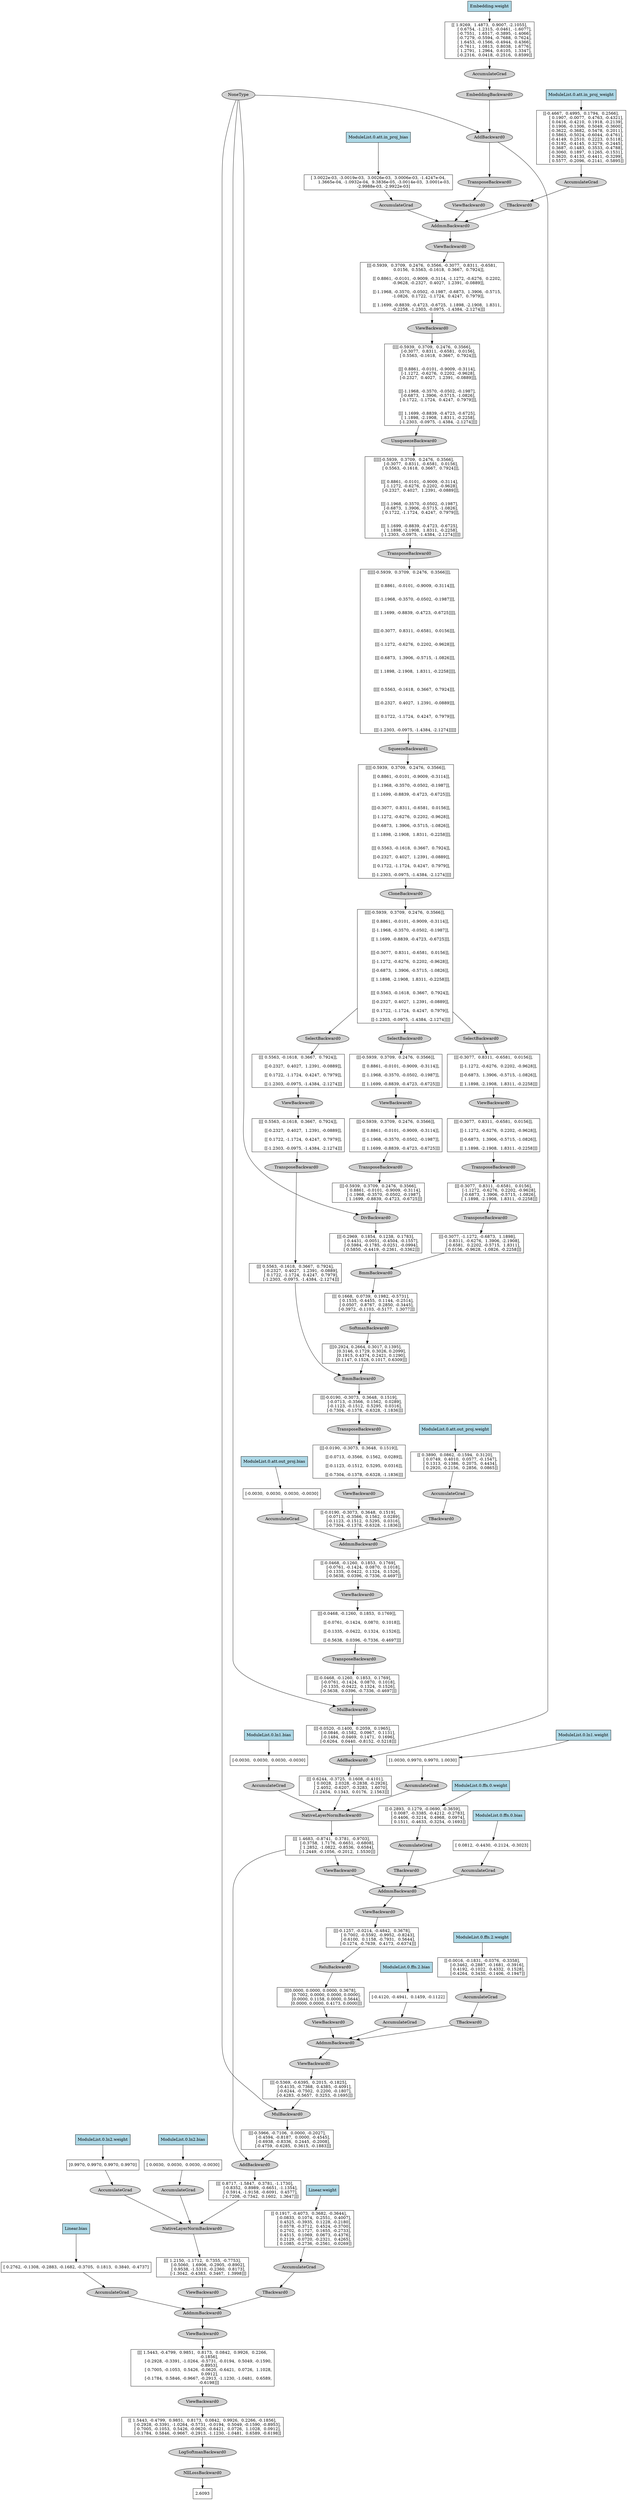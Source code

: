 strict digraph  {
"2.6093 @ 7fd639bd0cd0" [label="2.6093", shape=box];
"NllLossBackward0 @ 7fd639bdb2e0" [fillcolor=lightgray, label=NllLossBackward0, style=filled];
"LogSoftmaxBackward0 @ 7fd639bdbb80" [fillcolor=lightgray, label=LogSoftmaxBackward0, style=filled];
"[[ 1.5443, -0.4799,  0.9851,  0.8173,  0.0842,  0.9926,  0.2266, -0.1856],\n        [-0.2928, -0.3391, -1.0264, -0.5731, -0.0194,  0.5049, -0.1590, -0.8953],\n        [ 0.7005, -0.1053,  0.5426, -0.0620, -0.6421,  0.0726,  1.1028,  0.0912],\n        [-0.1784,  0.5846, -0.9667, -0.2913, -1.1230, -1.0481,  0.6589, -0.6198]] @ 7fd639bd0640" [label="[[ 1.5443, -0.4799,  0.9851,  0.8173,  0.0842,  0.9926,  0.2266, -0.1856],\n        [-0.2928, -0.3391, -1.0264, -0.5731, -0.0194,  0.5049, -0.1590, -0.8953],\n        [ 0.7005, -0.1053,  0.5426, -0.0620, -0.6421,  0.0726,  1.1028,  0.0912],\n        [-0.1784,  0.5846, -0.9667, -0.2913, -1.1230, -1.0481,  0.6589, -0.6198]]", shape=box];
"ViewBackward0 @ 7fd639bdb280" [fillcolor=lightgray, label=ViewBackward0, style=filled];
"[[[ 1.5443, -0.4799,  0.9851,  0.8173,  0.0842,  0.9926,  0.2266,\n          -0.1856],\n         [-0.2928, -0.3391, -1.0264, -0.5731, -0.0194,  0.5049, -0.1590,\n          -0.8953],\n         [ 0.7005, -0.1053,  0.5426, -0.0620, -0.6421,  0.0726,  1.1028,\n           0.0912],\n         [-0.1784,  0.5846, -0.9667, -0.2913, -1.1230, -1.0481,  0.6589,\n          -0.6198]]] @ 7fd639bb8820" [label="[[[ 1.5443, -0.4799,  0.9851,  0.8173,  0.0842,  0.9926,  0.2266,\n          -0.1856],\n         [-0.2928, -0.3391, -1.0264, -0.5731, -0.0194,  0.5049, -0.1590,\n          -0.8953],\n         [ 0.7005, -0.1053,  0.5426, -0.0620, -0.6421,  0.0726,  1.1028,\n           0.0912],\n         [-0.1784,  0.5846, -0.9667, -0.2913, -1.1230, -1.0481,  0.6589,\n          -0.6198]]]", shape=box];
"ViewBackward0 @ 7fd639bdb1c0" [fillcolor=lightgray, label=ViewBackward0, style=filled];
"AddmmBackward0 @ 7fd639bdb310" [fillcolor=lightgray, label=AddmmBackward0, style=filled];
"AccumulateGrad @ 7fd639bdbc40" [fillcolor=lightgray, label=AccumulateGrad, style=filled];
"[ 0.2762, -0.1308, -0.2883, -0.1682, -0.3705,  0.1813,  0.3840, -0.4737] @ 7fd639bb86e0" [label="[ 0.2762, -0.1308, -0.2883, -0.1682, -0.3705,  0.1813,  0.3840, -0.4737]", shape=box];
"BertModelForMaskedLM.dense.bias @ 7fd639bb86e0" [fillcolor=lightblue, label="Linear.bias", shape=box, style=filled];
"ViewBackward0 @ 7fd639bdbca0" [fillcolor=lightgray, label=ViewBackward0, style=filled];
"[[[ 1.2150, -1.1712,  0.7355, -0.7753],\n         [-0.5060,  1.6906, -0.2905, -0.8902],\n         [ 0.9538, -1.5310, -0.2360,  0.8173],\n         [-1.3042, -0.4383,  0.3467,  1.3998]]] @ 7fd639bd0e60" [label="[[[ 1.2150, -1.1712,  0.7355, -0.7753],\n         [-0.5060,  1.6906, -0.2905, -0.8902],\n         [ 0.9538, -1.5310, -0.2360,  0.8173],\n         [-1.3042, -0.4383,  0.3467,  1.3998]]]", shape=box];
"NativeLayerNormBackward0 @ 7fd639bdb160" [fillcolor=lightgray, label=NativeLayerNormBackward0, style=filled];
"[[[ 0.8717, -1.5847,  0.3781, -1.1730],\n         [-0.8352,  0.8989, -0.6651, -1.1354],\n         [ 0.5914, -1.9158, -0.6091,  0.4577],\n         [-1.7208, -0.7342,  0.1602,  1.3647]]] @ 7fd639bd0e10" [label="[[[ 0.8717, -1.5847,  0.3781, -1.1730],\n         [-0.8352,  0.8989, -0.6651, -1.1354],\n         [ 0.5914, -1.9158, -0.6091,  0.4577],\n         [-1.7208, -0.7342,  0.1602,  1.3647]]]", shape=box];
"AddBackward0 @ 7fd639bdb070" [fillcolor=lightgray, label=AddBackward0, style=filled];
"[[[-0.5966, -0.7106,  0.0000, -0.2027],\n         [-0.4594, -0.8187,  0.0000, -0.4545],\n         [-0.6938, -0.8336,  0.2445, -0.2008],\n         [-0.4759, -0.6285,  0.3615, -0.1883]]] @ 7fd639bd0eb0" [label="[[[-0.5966, -0.7106,  0.0000, -0.2027],\n         [-0.4594, -0.8187,  0.0000, -0.4545],\n         [-0.6938, -0.8336,  0.2445, -0.2008],\n         [-0.4759, -0.6285,  0.3615, -0.1883]]]", shape=box];
"MulBackward0 @ 7fd639bdb010" [fillcolor=lightgray, label=MulBackward0, style=filled];
"[[[-0.5369, -0.6395,  0.2015, -0.1825],\n         [-0.4135, -0.7368,  0.4385, -0.4091],\n         [-0.6244, -0.7502,  0.2200, -0.1807],\n         [-0.4283, -0.5657,  0.3253, -0.1695]]] @ 7fd639bd0320" [label="[[[-0.5369, -0.6395,  0.2015, -0.1825],\n         [-0.4135, -0.7368,  0.4385, -0.4091],\n         [-0.6244, -0.7502,  0.2200, -0.1807],\n         [-0.4283, -0.5657,  0.3253, -0.1695]]]", shape=box];
"ViewBackward0 @ 7fd639bdaf50" [fillcolor=lightgray, label=ViewBackward0, style=filled];
"AddmmBackward0 @ 7fd639bdbd60" [fillcolor=lightgray, label=AddmmBackward0, style=filled];
"AccumulateGrad @ 7fd639bdbe80" [fillcolor=lightgray, label=AccumulateGrad, style=filled];
"[-0.4120, -0.4941,  0.1459, -0.1122] @ 7fd639bb85a0" [label="[-0.4120, -0.4941,  0.1459, -0.1122]", shape=box];
"BertModelForMaskedLM.bert.model.blocks.0.ffn.2.bias @ 7fd639bb85a0" [fillcolor=lightblue, label="ModuleList.0.ffn.2.bias", shape=box, style=filled];
"ViewBackward0 @ 7fd639bdbf10" [fillcolor=lightgray, label=ViewBackward0, style=filled];
"[[[0.0000, 0.0000, 0.0000, 0.3678],\n         [0.7002, 0.0000, 0.0000, 0.0000],\n         [0.0000, 0.1158, 0.0000, 0.5644],\n         [0.0000, 0.0000, 0.4173, 0.0000]]] @ 7fd639bd0ff0" [label="[[[0.0000, 0.0000, 0.0000, 0.3678],\n         [0.7002, 0.0000, 0.0000, 0.0000],\n         [0.0000, 0.1158, 0.0000, 0.5644],\n         [0.0000, 0.0000, 0.4173, 0.0000]]]", shape=box];
"ReluBackward0 @ 7fd639bdaef0" [fillcolor=lightgray, label=ReluBackward0, style=filled];
"[[[-0.1257, -0.0214, -0.4842,  0.3678],\n         [ 0.7002, -0.5592, -0.9952, -0.8243],\n         [-0.6100,  0.1158, -0.7931,  0.5644],\n         [-0.1274, -0.7639,  0.4173, -0.6374]]] @ 7fd639bd0730" [label="[[[-0.1257, -0.0214, -0.4842,  0.3678],\n         [ 0.7002, -0.5592, -0.9952, -0.8243],\n         [-0.6100,  0.1158, -0.7931,  0.5644],\n         [-0.1274, -0.7639,  0.4173, -0.6374]]]", shape=box];
"ViewBackward0 @ 7fd639bdae00" [fillcolor=lightgray, label=ViewBackward0, style=filled];
"AddmmBackward0 @ 7fd639bdbd30" [fillcolor=lightgray, label=AddmmBackward0, style=filled];
"AccumulateGrad @ 7fd639bdbfa0" [fillcolor=lightgray, label=AccumulateGrad, style=filled];
"[ 0.0812, -0.4430, -0.2124, -0.3023] @ 7fd639bb8500" [label="[ 0.0812, -0.4430, -0.2124, -0.3023]", shape=box];
"BertModelForMaskedLM.bert.model.blocks.0.ffn.0.bias @ 7fd639bb8500" [fillcolor=lightblue, label="ModuleList.0.ffn.0.bias", shape=box, style=filled];
"ViewBackward0 @ 7fd639bdbdc0" [fillcolor=lightgray, label=ViewBackward0, style=filled];
"[[[ 1.4683, -0.8741,  0.3781, -0.9703],\n         [-0.3758,  1.7176, -0.6651, -0.6808],\n         [ 1.2852, -1.0822, -0.8536,  0.6584],\n         [-1.2449, -0.1056, -0.2012,  1.5530]]] @ 7fd639bd0fa0" [label="[[[ 1.4683, -0.8741,  0.3781, -0.9703],\n         [-0.3758,  1.7176, -0.6651, -0.6808],\n         [ 1.2852, -1.0822, -0.8536,  0.6584],\n         [-1.2449, -0.1056, -0.2012,  1.5530]]]", shape=box];
"NativeLayerNormBackward0 @ 7fd639bdadd0" [fillcolor=lightgray, label=NativeLayerNormBackward0, style=filled];
"[[[ 0.6244, -0.3725,  0.1608, -0.4101],\n         [ 0.0028,  2.0328, -0.2838, -0.2926],\n         [ 2.4052, -0.6207, -0.3283,  1.6070],\n         [-1.2454,  0.1343,  0.0176,  2.1563]]] @ 7fd639bd0d20" [label="[[[ 0.6244, -0.3725,  0.1608, -0.4101],\n         [ 0.0028,  2.0328, -0.2838, -0.2926],\n         [ 2.4052, -0.6207, -0.3283,  1.6070],\n         [-1.2454,  0.1343,  0.0176,  2.1563]]]", shape=box];
"AddBackward0 @ 7fd639bdac80" [fillcolor=lightgray, label=AddBackward0, style=filled];
"[[[-0.0520, -0.1400,  0.2059,  0.1965],\n         [-0.0846, -0.1582,  0.0967,  0.1131],\n         [-0.1484, -0.0469,  0.1471,  0.1696],\n         [-0.6264,  0.0440, -0.8152, -0.5218]]] @ 7fd639bd09b0" [label="[[[-0.0520, -0.1400,  0.2059,  0.1965],\n         [-0.0846, -0.1582,  0.0967,  0.1131],\n         [-0.1484, -0.0469,  0.1471,  0.1696],\n         [-0.6264,  0.0440, -0.8152, -0.5218]]]", shape=box];
"MulBackward0 @ 7fd639bdacb0" [fillcolor=lightgray, label=MulBackward0, style=filled];
"[[[-0.0468, -0.1260,  0.1853,  0.1769],\n         [-0.0761, -0.1424,  0.0870,  0.1018],\n         [-0.1335, -0.0422,  0.1324,  0.1526],\n         [-0.5638,  0.0396, -0.7336, -0.4697]]] @ 7fd639bd0460" [label="[[[-0.0468, -0.1260,  0.1853,  0.1769],\n         [-0.0761, -0.1424,  0.0870,  0.1018],\n         [-0.1335, -0.0422,  0.1324,  0.1526],\n         [-0.5638,  0.0396, -0.7336, -0.4697]]]", shape=box];
"TransposeBackward0 @ 7fd639bdabf0" [fillcolor=lightgray, label=TransposeBackward0, style=filled];
"[[[-0.0468, -0.1260,  0.1853,  0.1769]],\n\n        [[-0.0761, -0.1424,  0.0870,  0.1018]],\n\n        [[-0.1335, -0.0422,  0.1324,  0.1526]],\n\n        [[-0.5638,  0.0396, -0.7336, -0.4697]]] @ 7fd639bd0aa0" [label="[[[-0.0468, -0.1260,  0.1853,  0.1769]],\n\n        [[-0.0761, -0.1424,  0.0870,  0.1018]],\n\n        [[-0.1335, -0.0422,  0.1324,  0.1526]],\n\n        [[-0.5638,  0.0396, -0.7336, -0.4697]]]", shape=box];
"ViewBackward0 @ 7fd639bda9e0" [fillcolor=lightgray, label=ViewBackward0, style=filled];
"[[-0.0468, -0.1260,  0.1853,  0.1769],\n        [-0.0761, -0.1424,  0.0870,  0.1018],\n        [-0.1335, -0.0422,  0.1324,  0.1526],\n        [-0.5638,  0.0396, -0.7336, -0.4697]] @ 7fd639bd0d70" [label="[[-0.0468, -0.1260,  0.1853,  0.1769],\n        [-0.0761, -0.1424,  0.0870,  0.1018],\n        [-0.1335, -0.0422,  0.1324,  0.1526],\n        [-0.5638,  0.0396, -0.7336, -0.4697]]", shape=box];
"AddmmBackward0 @ 7fd639bda8f0" [fillcolor=lightgray, label=AddmmBackward0, style=filled];
"AccumulateGrad @ 7fd639bec340" [fillcolor=lightgray, label=AccumulateGrad, style=filled];
"[-0.0030,  0.0030,  0.0030, -0.0030] @ 7fd639bb8460" [label="[-0.0030,  0.0030,  0.0030, -0.0030]", shape=box];
"BertModelForMaskedLM.bert.model.blocks.0.att.out_proj.bias @ 7fd639bb8460" [fillcolor=lightblue, label="ModuleList.0.att.out_proj.bias", shape=box, style=filled];
"[[-0.0190, -0.3073,  0.3648,  0.1519],\n        [-0.0713, -0.3566,  0.1562,  0.0289],\n        [-0.1123, -0.1512,  0.5295,  0.0316],\n        [-0.7304, -0.1378, -0.6328, -1.1836]] @ 7fd639bd0c30" [label="[[-0.0190, -0.3073,  0.3648,  0.1519],\n        [-0.0713, -0.3566,  0.1562,  0.0289],\n        [-0.1123, -0.1512,  0.5295,  0.0316],\n        [-0.7304, -0.1378, -0.6328, -1.1836]]", shape=box];
"ViewBackward0 @ 7fd639bda590" [fillcolor=lightgray, label=ViewBackward0, style=filled];
"[[[-0.0190, -0.3073,  0.3648,  0.1519]],\n\n        [[-0.0713, -0.3566,  0.1562,  0.0289]],\n\n        [[-0.1123, -0.1512,  0.5295,  0.0316]],\n\n        [[-0.7304, -0.1378, -0.6328, -1.1836]]] @ 7fd639bd0be0" [label="[[[-0.0190, -0.3073,  0.3648,  0.1519]],\n\n        [[-0.0713, -0.3566,  0.1562,  0.0289]],\n\n        [[-0.1123, -0.1512,  0.5295,  0.0316]],\n\n        [[-0.7304, -0.1378, -0.6328, -1.1836]]]", shape=box];
"TransposeBackward0 @ 7fd639bda800" [fillcolor=lightgray, label=TransposeBackward0, style=filled];
"[[[-0.0190, -0.3073,  0.3648,  0.1519],\n         [-0.0713, -0.3566,  0.1562,  0.0289],\n         [-0.1123, -0.1512,  0.5295,  0.0316],\n         [-0.7304, -0.1378, -0.6328, -1.1836]]] @ 7fd639bd0b90" [label="[[[-0.0190, -0.3073,  0.3648,  0.1519],\n         [-0.0713, -0.3566,  0.1562,  0.0289],\n         [-0.1123, -0.1512,  0.5295,  0.0316],\n         [-0.7304, -0.1378, -0.6328, -1.1836]]]", shape=box];
"BmmBackward0 @ 7fd639bda740" [fillcolor=lightgray, label=BmmBackward0, style=filled];
"[[[0.2924, 0.2664, 0.3017, 0.1395],\n         [0.3146, 0.1729, 0.3026, 0.2099],\n         [0.1915, 0.4374, 0.2421, 0.1290],\n         [0.1147, 0.1528, 0.1017, 0.6309]]] @ 7fd639bd0b40" [label="[[[0.2924, 0.2664, 0.3017, 0.1395],\n         [0.3146, 0.1729, 0.3026, 0.2099],\n         [0.1915, 0.4374, 0.2421, 0.1290],\n         [0.1147, 0.1528, 0.1017, 0.6309]]]", shape=box];
"SoftmaxBackward0 @ 7fd639bda6e0" [fillcolor=lightgray, label=SoftmaxBackward0, style=filled];
"[[[ 0.1668,  0.0739,  0.1982, -0.5731],\n         [ 0.1535, -0.4455,  0.1144, -0.2514],\n         [ 0.0507,  0.8767,  0.2850, -0.3445],\n         [-0.3972, -0.1103, -0.5177,  1.3077]]] @ 7fd639bd0820" [label="[[[ 0.1668,  0.0739,  0.1982, -0.5731],\n         [ 0.1535, -0.4455,  0.1144, -0.2514],\n         [ 0.0507,  0.8767,  0.2850, -0.3445],\n         [-0.3972, -0.1103, -0.5177,  1.3077]]]", shape=box];
"BmmBackward0 @ 7fd639bda5f0" [fillcolor=lightgray, label=BmmBackward0, style=filled];
"[[[-0.2969,  0.1854,  0.1238,  0.1783],\n         [ 0.4431, -0.0051, -0.4504, -0.1557],\n         [-0.5984, -0.1785, -0.0251, -0.0994],\n         [ 0.5850, -0.4419, -0.2361, -0.3362]]] @ 7fd639bd05f0" [label="[[[-0.2969,  0.1854,  0.1238,  0.1783],\n         [ 0.4431, -0.0051, -0.4504, -0.1557],\n         [-0.5984, -0.1785, -0.0251, -0.0994],\n         [ 0.5850, -0.4419, -0.2361, -0.3362]]]", shape=box];
"DivBackward0 @ 7fd639bda3e0" [fillcolor=lightgray, label=DivBackward0, style=filled];
"[[[-0.5939,  0.3709,  0.2476,  0.3566],\n         [ 0.8861, -0.0101, -0.9009, -0.3114],\n         [-1.1968, -0.3570, -0.0502, -0.1987],\n         [ 1.1699, -0.8839, -0.4723, -0.6725]]] @ 7fd639bd0870" [label="[[[-0.5939,  0.3709,  0.2476,  0.3566],\n         [ 0.8861, -0.0101, -0.9009, -0.3114],\n         [-1.1968, -0.3570, -0.0502, -0.1987],\n         [ 1.1699, -0.8839, -0.4723, -0.6725]]]", shape=box];
"TransposeBackward0 @ 7fd639bda1d0" [fillcolor=lightgray, label=TransposeBackward0, style=filled];
"[[[-0.5939,  0.3709,  0.2476,  0.3566]],\n\n        [[ 0.8861, -0.0101, -0.9009, -0.3114]],\n\n        [[-1.1968, -0.3570, -0.0502, -0.1987]],\n\n        [[ 1.1699, -0.8839, -0.4723, -0.6725]]] @ 7fd639bd11d0" [label="[[[-0.5939,  0.3709,  0.2476,  0.3566]],\n\n        [[ 0.8861, -0.0101, -0.9009, -0.3114]],\n\n        [[-1.1968, -0.3570, -0.0502, -0.1987]],\n\n        [[ 1.1699, -0.8839, -0.4723, -0.6725]]]", shape=box];
"ViewBackward0 @ 7fd639bda170" [fillcolor=lightgray, label=ViewBackward0, style=filled];
"[[[-0.5939,  0.3709,  0.2476,  0.3566]],\n\n        [[ 0.8861, -0.0101, -0.9009, -0.3114]],\n\n        [[-1.1968, -0.3570, -0.0502, -0.1987]],\n\n        [[ 1.1699, -0.8839, -0.4723, -0.6725]]] @ 7fd639bd00a0" [label="[[[-0.5939,  0.3709,  0.2476,  0.3566]],\n\n        [[ 0.8861, -0.0101, -0.9009, -0.3114]],\n\n        [[-1.1968, -0.3570, -0.0502, -0.1987]],\n\n        [[ 1.1699, -0.8839, -0.4723, -0.6725]]]", shape=box];
"SelectBackward0 @ 7fd639bda080" [fillcolor=lightgray, label=SelectBackward0, style=filled];
"[[[[-0.5939,  0.3709,  0.2476,  0.3566]],\n\n         [[ 0.8861, -0.0101, -0.9009, -0.3114]],\n\n         [[-1.1968, -0.3570, -0.0502, -0.1987]],\n\n         [[ 1.1699, -0.8839, -0.4723, -0.6725]]],\n\n\n        [[[-0.3077,  0.8311, -0.6581,  0.0156]],\n\n         [[-1.1272, -0.6276,  0.2202, -0.9628]],\n\n         [[-0.6873,  1.3906, -0.5715, -1.0826]],\n\n         [[ 1.1898, -2.1908,  1.8311, -0.2258]]],\n\n\n        [[[ 0.5563, -0.1618,  0.3667,  0.7924]],\n\n         [[-0.2327,  0.4027,  1.2391, -0.0889]],\n\n         [[ 0.1722, -1.1724,  0.4247,  0.7979]],\n\n         [[-1.2303, -0.0975, -1.4384, -2.1274]]]] @ 7fd639bd0050" [label="[[[[-0.5939,  0.3709,  0.2476,  0.3566]],\n\n         [[ 0.8861, -0.0101, -0.9009, -0.3114]],\n\n         [[-1.1968, -0.3570, -0.0502, -0.1987]],\n\n         [[ 1.1699, -0.8839, -0.4723, -0.6725]]],\n\n\n        [[[-0.3077,  0.8311, -0.6581,  0.0156]],\n\n         [[-1.1272, -0.6276,  0.2202, -0.9628]],\n\n         [[-0.6873,  1.3906, -0.5715, -1.0826]],\n\n         [[ 1.1898, -2.1908,  1.8311, -0.2258]]],\n\n\n        [[[ 0.5563, -0.1618,  0.3667,  0.7924]],\n\n         [[-0.2327,  0.4027,  1.2391, -0.0889]],\n\n         [[ 0.1722, -1.1724,  0.4247,  0.7979]],\n\n         [[-1.2303, -0.0975, -1.4384, -2.1274]]]]", shape=box];
"CloneBackward0 @ 7fd639bd9e70" [fillcolor=lightgray, label=CloneBackward0, style=filled];
"[[[[-0.5939,  0.3709,  0.2476,  0.3566]],\n\n         [[ 0.8861, -0.0101, -0.9009, -0.3114]],\n\n         [[-1.1968, -0.3570, -0.0502, -0.1987]],\n\n         [[ 1.1699, -0.8839, -0.4723, -0.6725]]],\n\n\n        [[[-0.3077,  0.8311, -0.6581,  0.0156]],\n\n         [[-1.1272, -0.6276,  0.2202, -0.9628]],\n\n         [[-0.6873,  1.3906, -0.5715, -1.0826]],\n\n         [[ 1.1898, -2.1908,  1.8311, -0.2258]]],\n\n\n        [[[ 0.5563, -0.1618,  0.3667,  0.7924]],\n\n         [[-0.2327,  0.4027,  1.2391, -0.0889]],\n\n         [[ 0.1722, -1.1724,  0.4247,  0.7979]],\n\n         [[-1.2303, -0.0975, -1.4384, -2.1274]]]] @ 7fd639bbb570" [label="[[[[-0.5939,  0.3709,  0.2476,  0.3566]],\n\n         [[ 0.8861, -0.0101, -0.9009, -0.3114]],\n\n         [[-1.1968, -0.3570, -0.0502, -0.1987]],\n\n         [[ 1.1699, -0.8839, -0.4723, -0.6725]]],\n\n\n        [[[-0.3077,  0.8311, -0.6581,  0.0156]],\n\n         [[-1.1272, -0.6276,  0.2202, -0.9628]],\n\n         [[-0.6873,  1.3906, -0.5715, -1.0826]],\n\n         [[ 1.1898, -2.1908,  1.8311, -0.2258]]],\n\n\n        [[[ 0.5563, -0.1618,  0.3667,  0.7924]],\n\n         [[-0.2327,  0.4027,  1.2391, -0.0889]],\n\n         [[ 0.1722, -1.1724,  0.4247,  0.7979]],\n\n         [[-1.2303, -0.0975, -1.4384, -2.1274]]]]", shape=box];
"SqueezeBackward1 @ 7fd639bd9f60" [fillcolor=lightgray, label=SqueezeBackward1, style=filled];
"[[[[[-0.5939,  0.3709,  0.2476,  0.3566]]],\n\n\n         [[[ 0.8861, -0.0101, -0.9009, -0.3114]]],\n\n\n         [[[-1.1968, -0.3570, -0.0502, -0.1987]]],\n\n\n         [[[ 1.1699, -0.8839, -0.4723, -0.6725]]]],\n\n\n\n        [[[[-0.3077,  0.8311, -0.6581,  0.0156]]],\n\n\n         [[[-1.1272, -0.6276,  0.2202, -0.9628]]],\n\n\n         [[[-0.6873,  1.3906, -0.5715, -1.0826]]],\n\n\n         [[[ 1.1898, -2.1908,  1.8311, -0.2258]]]],\n\n\n\n        [[[[ 0.5563, -0.1618,  0.3667,  0.7924]]],\n\n\n         [[[-0.2327,  0.4027,  1.2391, -0.0889]]],\n\n\n         [[[ 0.1722, -1.1724,  0.4247,  0.7979]]],\n\n\n         [[[-1.2303, -0.0975, -1.4384, -2.1274]]]]] @ 7fd639bbbb60" [label="[[[[[-0.5939,  0.3709,  0.2476,  0.3566]]],\n\n\n         [[[ 0.8861, -0.0101, -0.9009, -0.3114]]],\n\n\n         [[[-1.1968, -0.3570, -0.0502, -0.1987]]],\n\n\n         [[[ 1.1699, -0.8839, -0.4723, -0.6725]]]],\n\n\n\n        [[[[-0.3077,  0.8311, -0.6581,  0.0156]]],\n\n\n         [[[-1.1272, -0.6276,  0.2202, -0.9628]]],\n\n\n         [[[-0.6873,  1.3906, -0.5715, -1.0826]]],\n\n\n         [[[ 1.1898, -2.1908,  1.8311, -0.2258]]]],\n\n\n\n        [[[[ 0.5563, -0.1618,  0.3667,  0.7924]]],\n\n\n         [[[-0.2327,  0.4027,  1.2391, -0.0889]]],\n\n\n         [[[ 0.1722, -1.1724,  0.4247,  0.7979]]],\n\n\n         [[[-1.2303, -0.0975, -1.4384, -2.1274]]]]]", shape=box];
"TransposeBackward0 @ 7fd639bd9d80" [fillcolor=lightgray, label=TransposeBackward0, style=filled];
"[[[[[-0.5939,  0.3709,  0.2476,  0.3566],\n           [-0.3077,  0.8311, -0.6581,  0.0156],\n           [ 0.5563, -0.1618,  0.3667,  0.7924]]],\n\n\n         [[[ 0.8861, -0.0101, -0.9009, -0.3114],\n           [-1.1272, -0.6276,  0.2202, -0.9628],\n           [-0.2327,  0.4027,  1.2391, -0.0889]]],\n\n\n         [[[-1.1968, -0.3570, -0.0502, -0.1987],\n           [-0.6873,  1.3906, -0.5715, -1.0826],\n           [ 0.1722, -1.1724,  0.4247,  0.7979]]],\n\n\n         [[[ 1.1699, -0.8839, -0.4723, -0.6725],\n           [ 1.1898, -2.1908,  1.8311, -0.2258],\n           [-1.2303, -0.0975, -1.4384, -2.1274]]]]] @ 7fd639bbb5c0" [label="[[[[[-0.5939,  0.3709,  0.2476,  0.3566],\n           [-0.3077,  0.8311, -0.6581,  0.0156],\n           [ 0.5563, -0.1618,  0.3667,  0.7924]]],\n\n\n         [[[ 0.8861, -0.0101, -0.9009, -0.3114],\n           [-1.1272, -0.6276,  0.2202, -0.9628],\n           [-0.2327,  0.4027,  1.2391, -0.0889]]],\n\n\n         [[[-1.1968, -0.3570, -0.0502, -0.1987],\n           [-0.6873,  1.3906, -0.5715, -1.0826],\n           [ 0.1722, -1.1724,  0.4247,  0.7979]]],\n\n\n         [[[ 1.1699, -0.8839, -0.4723, -0.6725],\n           [ 1.1898, -2.1908,  1.8311, -0.2258],\n           [-1.2303, -0.0975, -1.4384, -2.1274]]]]]", shape=box];
"UnsqueezeBackward0 @ 7fd639bd9d20" [fillcolor=lightgray, label=UnsqueezeBackward0, style=filled];
"[[[[-0.5939,  0.3709,  0.2476,  0.3566],\n          [-0.3077,  0.8311, -0.6581,  0.0156],\n          [ 0.5563, -0.1618,  0.3667,  0.7924]]],\n\n\n        [[[ 0.8861, -0.0101, -0.9009, -0.3114],\n          [-1.1272, -0.6276,  0.2202, -0.9628],\n          [-0.2327,  0.4027,  1.2391, -0.0889]]],\n\n\n        [[[-1.1968, -0.3570, -0.0502, -0.1987],\n          [-0.6873,  1.3906, -0.5715, -1.0826],\n          [ 0.1722, -1.1724,  0.4247,  0.7979]]],\n\n\n        [[[ 1.1699, -0.8839, -0.4723, -0.6725],\n          [ 1.1898, -2.1908,  1.8311, -0.2258],\n          [-1.2303, -0.0975, -1.4384, -2.1274]]]] @ 7fd639bba940" [label="[[[[-0.5939,  0.3709,  0.2476,  0.3566],\n          [-0.3077,  0.8311, -0.6581,  0.0156],\n          [ 0.5563, -0.1618,  0.3667,  0.7924]]],\n\n\n        [[[ 0.8861, -0.0101, -0.9009, -0.3114],\n          [-1.1272, -0.6276,  0.2202, -0.9628],\n          [-0.2327,  0.4027,  1.2391, -0.0889]]],\n\n\n        [[[-1.1968, -0.3570, -0.0502, -0.1987],\n          [-0.6873,  1.3906, -0.5715, -1.0826],\n          [ 0.1722, -1.1724,  0.4247,  0.7979]]],\n\n\n        [[[ 1.1699, -0.8839, -0.4723, -0.6725],\n          [ 1.1898, -2.1908,  1.8311, -0.2258],\n          [-1.2303, -0.0975, -1.4384, -2.1274]]]]", shape=box];
"ViewBackward0 @ 7fd639bd9c30" [fillcolor=lightgray, label=ViewBackward0, style=filled];
"[[[-0.5939,  0.3709,  0.2476,  0.3566, -0.3077,  0.8311, -0.6581,\n           0.0156,  0.5563, -0.1618,  0.3667,  0.7924]],\n\n        [[ 0.8861, -0.0101, -0.9009, -0.3114, -1.1272, -0.6276,  0.2202,\n          -0.9628, -0.2327,  0.4027,  1.2391, -0.0889]],\n\n        [[-1.1968, -0.3570, -0.0502, -0.1987, -0.6873,  1.3906, -0.5715,\n          -1.0826,  0.1722, -1.1724,  0.4247,  0.7979]],\n\n        [[ 1.1699, -0.8839, -0.4723, -0.6725,  1.1898, -2.1908,  1.8311,\n          -0.2258, -1.2303, -0.0975, -1.4384, -2.1274]]] @ 7fd639bba6c0" [label="[[[-0.5939,  0.3709,  0.2476,  0.3566, -0.3077,  0.8311, -0.6581,\n           0.0156,  0.5563, -0.1618,  0.3667,  0.7924]],\n\n        [[ 0.8861, -0.0101, -0.9009, -0.3114, -1.1272, -0.6276,  0.2202,\n          -0.9628, -0.2327,  0.4027,  1.2391, -0.0889]],\n\n        [[-1.1968, -0.3570, -0.0502, -0.1987, -0.6873,  1.3906, -0.5715,\n          -1.0826,  0.1722, -1.1724,  0.4247,  0.7979]],\n\n        [[ 1.1699, -0.8839, -0.4723, -0.6725,  1.1898, -2.1908,  1.8311,\n          -0.2258, -1.2303, -0.0975, -1.4384, -2.1274]]]", shape=box];
"ViewBackward0 @ 7fd639bd9120" [fillcolor=lightgray, label=ViewBackward0, style=filled];
"AddmmBackward0 @ 7fd639bec760" [fillcolor=lightgray, label=AddmmBackward0, style=filled];
"AccumulateGrad @ 7fd639bec790" [fillcolor=lightgray, label=AccumulateGrad, style=filled];
"[ 3.0022e-03, -3.0019e-03,  3.0026e-03,  3.0006e-03, -1.4247e-04,\n         1.3665e-04, -1.0932e-04,  9.3836e-05, -3.0014e-03,  3.0001e-03,\n        -2.9988e-03, -2.9922e-03] @ 7fd63c8c6d50" [label="[ 3.0022e-03, -3.0019e-03,  3.0026e-03,  3.0006e-03, -1.4247e-04,\n         1.3665e-04, -1.0932e-04,  9.3836e-05, -3.0014e-03,  3.0001e-03,\n        -2.9988e-03, -2.9922e-03]", shape=box];
"BertModelForMaskedLM.bert.model.blocks.0.att.in_proj_bias @ 7fd63c8c6d50" [fillcolor=lightblue, label="ModuleList.0.att.in_proj_bias", shape=box, style=filled];
"ViewBackward0 @ 7fd639bec7c0" [fillcolor=lightgray, label=ViewBackward0, style=filled];
"TransposeBackward0 @ 7fd639bec3a0" [fillcolor=lightgray, label=TransposeBackward0, style=filled];
"AddBackward0 @ 7fd639bec220" [fillcolor=lightgray, label=AddBackward0, style=filled];
"EmbeddingBackward0 @ 7fd639bec670" [fillcolor=lightgray, label=EmbeddingBackward0, style=filled];
"AccumulateGrad @ 7fd639bec7f0" [fillcolor=lightgray, label=AccumulateGrad, style=filled];
"[[ 1.9269,  1.4873,  0.9007, -2.1055],\n        [ 0.6754, -1.2315, -0.0461, -1.6077],\n        [-0.7551,  1.6517, -0.3895, -1.4066],\n        [-0.7279, -0.5594, -0.7688,  0.7624],\n        [ 1.6453, -0.1566, -0.4944,  0.4366],\n        [-0.7611,  1.0813,  0.8038,  1.6776],\n        [ 1.2791,  1.2964,  0.6105,  1.3347],\n        [-0.2316,  0.0418, -0.2516,  0.8599]] @ 7fd639b4abc0" [label="[[ 1.9269,  1.4873,  0.9007, -2.1055],\n        [ 0.6754, -1.2315, -0.0461, -1.6077],\n        [-0.7551,  1.6517, -0.3895, -1.4066],\n        [-0.7279, -0.5594, -0.7688,  0.7624],\n        [ 1.6453, -0.1566, -0.4944,  0.4366],\n        [-0.7611,  1.0813,  0.8038,  1.6776],\n        [ 1.2791,  1.2964,  0.6105,  1.3347],\n        [-0.2316,  0.0418, -0.2516,  0.8599]]", shape=box];
"BertModelForMaskedLM.bert.model.embedding.weight @ 7fd639b4abc0" [fillcolor=lightblue, label="Embedding.weight", shape=box, style=filled];
"NoneType @ 00957cc0" [fillcolor=lightgray, label=NoneType, style=filled];
"TBackward0 @ 7fd639bec400" [fillcolor=lightgray, label=TBackward0, style=filled];
"AccumulateGrad @ 7fd639bec880" [fillcolor=lightgray, label=AccumulateGrad, style=filled];
"[[-0.4667,  0.4995,  0.1794,  0.2566],\n        [ 0.1907, -0.0077,  0.4763, -0.4321],\n        [ 0.0416, -0.4210,  0.1918, -0.2139],\n        [ 0.1906, -0.1306,  0.5049, -0.3600],\n        [-0.3622, -0.3682,  0.5478,  0.2011],\n        [ 0.5863, -0.5024, -0.6044, -0.4761],\n        [-0.4149,  0.2510,  0.2223,  0.5118],\n        [-0.3192, -0.4145,  0.3279, -0.2445],\n        [ 0.3687, -0.1483,  0.3533, -0.4788],\n        [-0.3060,  0.1897,  0.1265, -0.1531],\n        [ 0.3620,  0.4133, -0.4411, -0.3299],\n        [ 0.5577, -0.2096, -0.2141, -0.5895]] @ 7fd63c8c6940" [label="[[-0.4667,  0.4995,  0.1794,  0.2566],\n        [ 0.1907, -0.0077,  0.4763, -0.4321],\n        [ 0.0416, -0.4210,  0.1918, -0.2139],\n        [ 0.1906, -0.1306,  0.5049, -0.3600],\n        [-0.3622, -0.3682,  0.5478,  0.2011],\n        [ 0.5863, -0.5024, -0.6044, -0.4761],\n        [-0.4149,  0.2510,  0.2223,  0.5118],\n        [-0.3192, -0.4145,  0.3279, -0.2445],\n        [ 0.3687, -0.1483,  0.3533, -0.4788],\n        [-0.3060,  0.1897,  0.1265, -0.1531],\n        [ 0.3620,  0.4133, -0.4411, -0.3299],\n        [ 0.5577, -0.2096, -0.2141, -0.5895]]", shape=box];
"BertModelForMaskedLM.bert.model.blocks.0.att.in_proj_weight @ 7fd63c8c6940" [fillcolor=lightblue, label="ModuleList.0.att.in_proj_weight", shape=box, style=filled];
"[[[-0.3077, -1.1272, -0.6873,  1.1898],\n         [ 0.8311, -0.6276,  1.3906, -2.1908],\n         [-0.6581,  0.2202, -0.5715,  1.8311],\n         [ 0.0156, -0.9628, -1.0826, -0.2258]]] @ 7fd639bd08c0" [label="[[[-0.3077, -1.1272, -0.6873,  1.1898],\n         [ 0.8311, -0.6276,  1.3906, -2.1908],\n         [-0.6581,  0.2202, -0.5715,  1.8311],\n         [ 0.0156, -0.9628, -1.0826, -0.2258]]]", shape=box];
"TransposeBackward0 @ 7fd639bda650" [fillcolor=lightgray, label=TransposeBackward0, style=filled];
"[[[-0.3077,  0.8311, -0.6581,  0.0156],\n         [-1.1272, -0.6276,  0.2202, -0.9628],\n         [-0.6873,  1.3906, -0.5715, -1.0826],\n         [ 1.1898, -2.1908,  1.8311, -0.2258]]] @ 7fd639bd0960" [label="[[[-0.3077,  0.8311, -0.6581,  0.0156],\n         [-1.1272, -0.6276,  0.2202, -0.9628],\n         [-0.6873,  1.3906, -0.5715, -1.0826],\n         [ 1.1898, -2.1908,  1.8311, -0.2258]]]", shape=box];
"TransposeBackward0 @ 7fd639bda410" [fillcolor=lightgray, label=TransposeBackward0, style=filled];
"[[[-0.3077,  0.8311, -0.6581,  0.0156]],\n\n        [[-1.1272, -0.6276,  0.2202, -0.9628]],\n\n        [[-0.6873,  1.3906, -0.5715, -1.0826]],\n\n        [[ 1.1898, -2.1908,  1.8311, -0.2258]]] @ 7fd639bd0140" [label="[[[-0.3077,  0.8311, -0.6581,  0.0156]],\n\n        [[-1.1272, -0.6276,  0.2202, -0.9628]],\n\n        [[-0.6873,  1.3906, -0.5715, -1.0826]],\n\n        [[ 1.1898, -2.1908,  1.8311, -0.2258]]]", shape=box];
"ViewBackward0 @ 7fd639bda230" [fillcolor=lightgray, label=ViewBackward0, style=filled];
"[[[-0.3077,  0.8311, -0.6581,  0.0156]],\n\n        [[-1.1272, -0.6276,  0.2202, -0.9628]],\n\n        [[-0.6873,  1.3906, -0.5715, -1.0826]],\n\n        [[ 1.1898, -2.1908,  1.8311, -0.2258]]] @ 7fd639bd0230" [label="[[[-0.3077,  0.8311, -0.6581,  0.0156]],\n\n        [[-1.1272, -0.6276,  0.2202, -0.9628]],\n\n        [[-0.6873,  1.3906, -0.5715, -1.0826]],\n\n        [[ 1.1898, -2.1908,  1.8311, -0.2258]]]", shape=box];
"SelectBackward0 @ 7fd639bd9f90" [fillcolor=lightgray, label=SelectBackward0, style=filled];
"[[[ 0.5563, -0.1618,  0.3667,  0.7924],\n         [-0.2327,  0.4027,  1.2391, -0.0889],\n         [ 0.1722, -1.1724,  0.4247,  0.7979],\n         [-1.2303, -0.0975, -1.4384, -2.1274]]] @ 7fd639bd0a50" [label="[[[ 0.5563, -0.1618,  0.3667,  0.7924],\n         [-0.2327,  0.4027,  1.2391, -0.0889],\n         [ 0.1722, -1.1724,  0.4247,  0.7979],\n         [-1.2303, -0.0975, -1.4384, -2.1274]]]", shape=box];
"TransposeBackward0 @ 7fd639bda530" [fillcolor=lightgray, label=TransposeBackward0, style=filled];
"[[[ 0.5563, -0.1618,  0.3667,  0.7924]],\n\n        [[-0.2327,  0.4027,  1.2391, -0.0889]],\n\n        [[ 0.1722, -1.1724,  0.4247,  0.7979]],\n\n        [[-1.2303, -0.0975, -1.4384, -2.1274]]] @ 7fd639bd0190" [label="[[[ 0.5563, -0.1618,  0.3667,  0.7924]],\n\n        [[-0.2327,  0.4027,  1.2391, -0.0889]],\n\n        [[ 0.1722, -1.1724,  0.4247,  0.7979]],\n\n        [[-1.2303, -0.0975, -1.4384, -2.1274]]]", shape=box];
"ViewBackward0 @ 7fd639bda2c0" [fillcolor=lightgray, label=ViewBackward0, style=filled];
"[[[ 0.5563, -0.1618,  0.3667,  0.7924]],\n\n        [[-0.2327,  0.4027,  1.2391, -0.0889]],\n\n        [[ 0.1722, -1.1724,  0.4247,  0.7979]],\n\n        [[-1.2303, -0.0975, -1.4384, -2.1274]]] @ 7fd639bd00f0" [label="[[[ 0.5563, -0.1618,  0.3667,  0.7924]],\n\n        [[-0.2327,  0.4027,  1.2391, -0.0889]],\n\n        [[ 0.1722, -1.1724,  0.4247,  0.7979]],\n\n        [[-1.2303, -0.0975, -1.4384, -2.1274]]]", shape=box];
"SelectBackward0 @ 7fd639bd9ea0" [fillcolor=lightgray, label=SelectBackward0, style=filled];
"TBackward0 @ 7fd639bec3d0" [fillcolor=lightgray, label=TBackward0, style=filled];
"AccumulateGrad @ 7fd639bec160" [fillcolor=lightgray, label=AccumulateGrad, style=filled];
"[[ 0.3890,  0.0862, -0.1594,  0.3120],\n        [ 0.0749,  0.4010,  0.0577, -0.1547],\n        [ 0.1313, -0.1386,  0.2075,  0.4434],\n        [ 0.2920, -0.2156,  0.2856,  0.0865]] @ 7fd639bb84b0" [label="[[ 0.3890,  0.0862, -0.1594,  0.3120],\n        [ 0.0749,  0.4010,  0.0577, -0.1547],\n        [ 0.1313, -0.1386,  0.2075,  0.4434],\n        [ 0.2920, -0.2156,  0.2856,  0.0865]]", shape=box];
"BertModelForMaskedLM.bert.model.blocks.0.att.out_proj.weight @ 7fd639bb84b0" [fillcolor=lightblue, label="ModuleList.0.att.out_proj.weight", shape=box, style=filled];
"AccumulateGrad @ 7fd639bec0a0" [fillcolor=lightgray, label=AccumulateGrad, style=filled];
"[1.0030, 0.9970, 0.9970, 1.0030] @ 7fd63cef1d10" [label="[1.0030, 0.9970, 0.9970, 1.0030]", shape=box];
"BertModelForMaskedLM.bert.model.blocks.0.ln1.weight @ 7fd63cef1d10" [fillcolor=lightblue, label="ModuleList.0.ln1.weight", shape=box, style=filled];
"AccumulateGrad @ 7fd639bec070" [fillcolor=lightgray, label=AccumulateGrad, style=filled];
"[-0.0030,  0.0030,  0.0030, -0.0030] @ 7fd63cef1e00" [label="[-0.0030,  0.0030,  0.0030, -0.0030]", shape=box];
"BertModelForMaskedLM.bert.model.blocks.0.ln1.bias @ 7fd63cef1e00" [fillcolor=lightblue, label="ModuleList.0.ln1.bias", shape=box, style=filled];
"TBackward0 @ 7fd639bdbf40" [fillcolor=lightgray, label=TBackward0, style=filled];
"AccumulateGrad @ 7fd639bec040" [fillcolor=lightgray, label=AccumulateGrad, style=filled];
"[[-0.2893,  0.1279, -0.0690, -0.3659],\n        [ 0.0087, -0.3385, -0.4212, -0.2783],\n        [-0.4406, -0.3214,  0.4968,  0.0974],\n        [ 0.1511, -0.4633, -0.3254, -0.1693]] @ 7fd63c876e40" [label="[[-0.2893,  0.1279, -0.0690, -0.3659],\n        [ 0.0087, -0.3385, -0.4212, -0.2783],\n        [-0.4406, -0.3214,  0.4968,  0.0974],\n        [ 0.1511, -0.4633, -0.3254, -0.1693]]", shape=box];
"BertModelForMaskedLM.bert.model.blocks.0.ffn.0.weight @ 7fd63c876e40" [fillcolor=lightblue, label="ModuleList.0.ffn.0.weight", shape=box, style=filled];
"TBackward0 @ 7fd639bdbee0" [fillcolor=lightgray, label=TBackward0, style=filled];
"AccumulateGrad @ 7fd639bdbd00" [fillcolor=lightgray, label=AccumulateGrad, style=filled];
"[[-0.0016, -0.1831, -0.0376, -0.3358],\n        [-0.3462, -0.2887, -0.1681, -0.3916],\n        [ 0.4192, -0.1022,  0.4332,  0.1528],\n        [-0.4264,  0.3430, -0.1406, -0.1947]] @ 7fd639bb8550" [label="[[-0.0016, -0.1831, -0.0376, -0.3358],\n        [-0.3462, -0.2887, -0.1681, -0.3916],\n        [ 0.4192, -0.1022,  0.4332,  0.1528],\n        [-0.4264,  0.3430, -0.1406, -0.1947]]", shape=box];
"BertModelForMaskedLM.bert.model.blocks.0.ffn.2.weight @ 7fd639bb8550" [fillcolor=lightblue, label="ModuleList.0.ffn.2.weight", shape=box, style=filled];
"AccumulateGrad @ 7fd639bdbcd0" [fillcolor=lightgray, label=AccumulateGrad, style=filled];
"[0.9970, 0.9970, 0.9970, 0.9970] @ 7fd639bb85f0" [label="[0.9970, 0.9970, 0.9970, 0.9970]", shape=box];
"BertModelForMaskedLM.bert.model.blocks.0.ln2.weight @ 7fd639bb85f0" [fillcolor=lightblue, label="ModuleList.0.ln2.weight", shape=box, style=filled];
"AccumulateGrad @ 7fd639bdba90" [fillcolor=lightgray, label=AccumulateGrad, style=filled];
"[ 0.0030,  0.0030,  0.0030, -0.0030] @ 7fd639bb8640" [label="[ 0.0030,  0.0030,  0.0030, -0.0030]", shape=box];
"BertModelForMaskedLM.bert.model.blocks.0.ln2.bias @ 7fd639bb8640" [fillcolor=lightblue, label="ModuleList.0.ln2.bias", shape=box, style=filled];
"TBackward0 @ 7fd639bdbbb0" [fillcolor=lightgray, label=TBackward0, style=filled];
"AccumulateGrad @ 7fd639bdbc10" [fillcolor=lightgray, label=AccumulateGrad, style=filled];
"[[ 0.1917, -0.4073,  0.3682, -0.3644],\n        [-0.0833,  0.1074,  0.2551,  0.4007],\n        [ 0.4525, -0.3935,  0.1228, -0.2180],\n        [-0.0578, -0.3712,  0.4524, -0.3700],\n        [ 0.2702,  0.1727,  0.1655, -0.2733],\n        [ 0.4515,  0.1069,  0.0673, -0.4376],\n        [ 0.2129, -0.0720, -0.2321,  0.4265],\n        [ 0.1085, -0.2736, -0.2561, -0.0269]] @ 7fd639bb8690" [label="[[ 0.1917, -0.4073,  0.3682, -0.3644],\n        [-0.0833,  0.1074,  0.2551,  0.4007],\n        [ 0.4525, -0.3935,  0.1228, -0.2180],\n        [-0.0578, -0.3712,  0.4524, -0.3700],\n        [ 0.2702,  0.1727,  0.1655, -0.2733],\n        [ 0.4515,  0.1069,  0.0673, -0.4376],\n        [ 0.2129, -0.0720, -0.2321,  0.4265],\n        [ 0.1085, -0.2736, -0.2561, -0.0269]]", shape=box];
"BertModelForMaskedLM.dense.weight @ 7fd639bb8690" [fillcolor=lightblue, label="Linear.weight", shape=box, style=filled];
"NllLossBackward0 @ 7fd639bdb2e0" -> "2.6093 @ 7fd639bd0cd0";
"LogSoftmaxBackward0 @ 7fd639bdbb80" -> "NllLossBackward0 @ 7fd639bdb2e0";
"[[ 1.5443, -0.4799,  0.9851,  0.8173,  0.0842,  0.9926,  0.2266, -0.1856],\n        [-0.2928, -0.3391, -1.0264, -0.5731, -0.0194,  0.5049, -0.1590, -0.8953],\n        [ 0.7005, -0.1053,  0.5426, -0.0620, -0.6421,  0.0726,  1.1028,  0.0912],\n        [-0.1784,  0.5846, -0.9667, -0.2913, -1.1230, -1.0481,  0.6589, -0.6198]] @ 7fd639bd0640" -> "LogSoftmaxBackward0 @ 7fd639bdbb80";
"ViewBackward0 @ 7fd639bdb280" -> "[[ 1.5443, -0.4799,  0.9851,  0.8173,  0.0842,  0.9926,  0.2266, -0.1856],\n        [-0.2928, -0.3391, -1.0264, -0.5731, -0.0194,  0.5049, -0.1590, -0.8953],\n        [ 0.7005, -0.1053,  0.5426, -0.0620, -0.6421,  0.0726,  1.1028,  0.0912],\n        [-0.1784,  0.5846, -0.9667, -0.2913, -1.1230, -1.0481,  0.6589, -0.6198]] @ 7fd639bd0640";
"[[[ 1.5443, -0.4799,  0.9851,  0.8173,  0.0842,  0.9926,  0.2266,\n          -0.1856],\n         [-0.2928, -0.3391, -1.0264, -0.5731, -0.0194,  0.5049, -0.1590,\n          -0.8953],\n         [ 0.7005, -0.1053,  0.5426, -0.0620, -0.6421,  0.0726,  1.1028,\n           0.0912],\n         [-0.1784,  0.5846, -0.9667, -0.2913, -1.1230, -1.0481,  0.6589,\n          -0.6198]]] @ 7fd639bb8820" -> "ViewBackward0 @ 7fd639bdb280";
"ViewBackward0 @ 7fd639bdb1c0" -> "[[[ 1.5443, -0.4799,  0.9851,  0.8173,  0.0842,  0.9926,  0.2266,\n          -0.1856],\n         [-0.2928, -0.3391, -1.0264, -0.5731, -0.0194,  0.5049, -0.1590,\n          -0.8953],\n         [ 0.7005, -0.1053,  0.5426, -0.0620, -0.6421,  0.0726,  1.1028,\n           0.0912],\n         [-0.1784,  0.5846, -0.9667, -0.2913, -1.1230, -1.0481,  0.6589,\n          -0.6198]]] @ 7fd639bb8820";
"AddmmBackward0 @ 7fd639bdb310" -> "ViewBackward0 @ 7fd639bdb1c0";
"AccumulateGrad @ 7fd639bdbc40" -> "AddmmBackward0 @ 7fd639bdb310";
"[ 0.2762, -0.1308, -0.2883, -0.1682, -0.3705,  0.1813,  0.3840, -0.4737] @ 7fd639bb86e0" -> "AccumulateGrad @ 7fd639bdbc40";
"BertModelForMaskedLM.dense.bias @ 7fd639bb86e0" -> "[ 0.2762, -0.1308, -0.2883, -0.1682, -0.3705,  0.1813,  0.3840, -0.4737] @ 7fd639bb86e0";
"ViewBackward0 @ 7fd639bdbca0" -> "AddmmBackward0 @ 7fd639bdb310";
"[[[ 1.2150, -1.1712,  0.7355, -0.7753],\n         [-0.5060,  1.6906, -0.2905, -0.8902],\n         [ 0.9538, -1.5310, -0.2360,  0.8173],\n         [-1.3042, -0.4383,  0.3467,  1.3998]]] @ 7fd639bd0e60" -> "ViewBackward0 @ 7fd639bdbca0";
"NativeLayerNormBackward0 @ 7fd639bdb160" -> "[[[ 1.2150, -1.1712,  0.7355, -0.7753],\n         [-0.5060,  1.6906, -0.2905, -0.8902],\n         [ 0.9538, -1.5310, -0.2360,  0.8173],\n         [-1.3042, -0.4383,  0.3467,  1.3998]]] @ 7fd639bd0e60";
"[[[ 0.8717, -1.5847,  0.3781, -1.1730],\n         [-0.8352,  0.8989, -0.6651, -1.1354],\n         [ 0.5914, -1.9158, -0.6091,  0.4577],\n         [-1.7208, -0.7342,  0.1602,  1.3647]]] @ 7fd639bd0e10" -> "NativeLayerNormBackward0 @ 7fd639bdb160";
"AddBackward0 @ 7fd639bdb070" -> "[[[ 0.8717, -1.5847,  0.3781, -1.1730],\n         [-0.8352,  0.8989, -0.6651, -1.1354],\n         [ 0.5914, -1.9158, -0.6091,  0.4577],\n         [-1.7208, -0.7342,  0.1602,  1.3647]]] @ 7fd639bd0e10";
"[[[-0.5966, -0.7106,  0.0000, -0.2027],\n         [-0.4594, -0.8187,  0.0000, -0.4545],\n         [-0.6938, -0.8336,  0.2445, -0.2008],\n         [-0.4759, -0.6285,  0.3615, -0.1883]]] @ 7fd639bd0eb0" -> "AddBackward0 @ 7fd639bdb070";
"MulBackward0 @ 7fd639bdb010" -> "[[[-0.5966, -0.7106,  0.0000, -0.2027],\n         [-0.4594, -0.8187,  0.0000, -0.4545],\n         [-0.6938, -0.8336,  0.2445, -0.2008],\n         [-0.4759, -0.6285,  0.3615, -0.1883]]] @ 7fd639bd0eb0";
"[[[-0.5369, -0.6395,  0.2015, -0.1825],\n         [-0.4135, -0.7368,  0.4385, -0.4091],\n         [-0.6244, -0.7502,  0.2200, -0.1807],\n         [-0.4283, -0.5657,  0.3253, -0.1695]]] @ 7fd639bd0320" -> "MulBackward0 @ 7fd639bdb010";
"ViewBackward0 @ 7fd639bdaf50" -> "[[[-0.5369, -0.6395,  0.2015, -0.1825],\n         [-0.4135, -0.7368,  0.4385, -0.4091],\n         [-0.6244, -0.7502,  0.2200, -0.1807],\n         [-0.4283, -0.5657,  0.3253, -0.1695]]] @ 7fd639bd0320";
"AddmmBackward0 @ 7fd639bdbd60" -> "ViewBackward0 @ 7fd639bdaf50";
"AccumulateGrad @ 7fd639bdbe80" -> "AddmmBackward0 @ 7fd639bdbd60";
"[-0.4120, -0.4941,  0.1459, -0.1122] @ 7fd639bb85a0" -> "AccumulateGrad @ 7fd639bdbe80";
"BertModelForMaskedLM.bert.model.blocks.0.ffn.2.bias @ 7fd639bb85a0" -> "[-0.4120, -0.4941,  0.1459, -0.1122] @ 7fd639bb85a0";
"ViewBackward0 @ 7fd639bdbf10" -> "AddmmBackward0 @ 7fd639bdbd60";
"[[[0.0000, 0.0000, 0.0000, 0.3678],\n         [0.7002, 0.0000, 0.0000, 0.0000],\n         [0.0000, 0.1158, 0.0000, 0.5644],\n         [0.0000, 0.0000, 0.4173, 0.0000]]] @ 7fd639bd0ff0" -> "ViewBackward0 @ 7fd639bdbf10";
"ReluBackward0 @ 7fd639bdaef0" -> "[[[0.0000, 0.0000, 0.0000, 0.3678],\n         [0.7002, 0.0000, 0.0000, 0.0000],\n         [0.0000, 0.1158, 0.0000, 0.5644],\n         [0.0000, 0.0000, 0.4173, 0.0000]]] @ 7fd639bd0ff0";
"[[[-0.1257, -0.0214, -0.4842,  0.3678],\n         [ 0.7002, -0.5592, -0.9952, -0.8243],\n         [-0.6100,  0.1158, -0.7931,  0.5644],\n         [-0.1274, -0.7639,  0.4173, -0.6374]]] @ 7fd639bd0730" -> "ReluBackward0 @ 7fd639bdaef0";
"ViewBackward0 @ 7fd639bdae00" -> "[[[-0.1257, -0.0214, -0.4842,  0.3678],\n         [ 0.7002, -0.5592, -0.9952, -0.8243],\n         [-0.6100,  0.1158, -0.7931,  0.5644],\n         [-0.1274, -0.7639,  0.4173, -0.6374]]] @ 7fd639bd0730";
"AddmmBackward0 @ 7fd639bdbd30" -> "ViewBackward0 @ 7fd639bdae00";
"AccumulateGrad @ 7fd639bdbfa0" -> "AddmmBackward0 @ 7fd639bdbd30";
"[ 0.0812, -0.4430, -0.2124, -0.3023] @ 7fd639bb8500" -> "AccumulateGrad @ 7fd639bdbfa0";
"BertModelForMaskedLM.bert.model.blocks.0.ffn.0.bias @ 7fd639bb8500" -> "[ 0.0812, -0.4430, -0.2124, -0.3023] @ 7fd639bb8500";
"ViewBackward0 @ 7fd639bdbdc0" -> "AddmmBackward0 @ 7fd639bdbd30";
"[[[ 1.4683, -0.8741,  0.3781, -0.9703],\n         [-0.3758,  1.7176, -0.6651, -0.6808],\n         [ 1.2852, -1.0822, -0.8536,  0.6584],\n         [-1.2449, -0.1056, -0.2012,  1.5530]]] @ 7fd639bd0fa0" -> "ViewBackward0 @ 7fd639bdbdc0";
"[[[ 1.4683, -0.8741,  0.3781, -0.9703],\n         [-0.3758,  1.7176, -0.6651, -0.6808],\n         [ 1.2852, -1.0822, -0.8536,  0.6584],\n         [-1.2449, -0.1056, -0.2012,  1.5530]]] @ 7fd639bd0fa0" -> "AddBackward0 @ 7fd639bdb070";
"NativeLayerNormBackward0 @ 7fd639bdadd0" -> "[[[ 1.4683, -0.8741,  0.3781, -0.9703],\n         [-0.3758,  1.7176, -0.6651, -0.6808],\n         [ 1.2852, -1.0822, -0.8536,  0.6584],\n         [-1.2449, -0.1056, -0.2012,  1.5530]]] @ 7fd639bd0fa0";
"[[[ 0.6244, -0.3725,  0.1608, -0.4101],\n         [ 0.0028,  2.0328, -0.2838, -0.2926],\n         [ 2.4052, -0.6207, -0.3283,  1.6070],\n         [-1.2454,  0.1343,  0.0176,  2.1563]]] @ 7fd639bd0d20" -> "NativeLayerNormBackward0 @ 7fd639bdadd0";
"AddBackward0 @ 7fd639bdac80" -> "[[[ 0.6244, -0.3725,  0.1608, -0.4101],\n         [ 0.0028,  2.0328, -0.2838, -0.2926],\n         [ 2.4052, -0.6207, -0.3283,  1.6070],\n         [-1.2454,  0.1343,  0.0176,  2.1563]]] @ 7fd639bd0d20";
"[[[-0.0520, -0.1400,  0.2059,  0.1965],\n         [-0.0846, -0.1582,  0.0967,  0.1131],\n         [-0.1484, -0.0469,  0.1471,  0.1696],\n         [-0.6264,  0.0440, -0.8152, -0.5218]]] @ 7fd639bd09b0" -> "AddBackward0 @ 7fd639bdac80";
"MulBackward0 @ 7fd639bdacb0" -> "[[[-0.0520, -0.1400,  0.2059,  0.1965],\n         [-0.0846, -0.1582,  0.0967,  0.1131],\n         [-0.1484, -0.0469,  0.1471,  0.1696],\n         [-0.6264,  0.0440, -0.8152, -0.5218]]] @ 7fd639bd09b0";
"[[[-0.0468, -0.1260,  0.1853,  0.1769],\n         [-0.0761, -0.1424,  0.0870,  0.1018],\n         [-0.1335, -0.0422,  0.1324,  0.1526],\n         [-0.5638,  0.0396, -0.7336, -0.4697]]] @ 7fd639bd0460" -> "MulBackward0 @ 7fd639bdacb0";
"TransposeBackward0 @ 7fd639bdabf0" -> "[[[-0.0468, -0.1260,  0.1853,  0.1769],\n         [-0.0761, -0.1424,  0.0870,  0.1018],\n         [-0.1335, -0.0422,  0.1324,  0.1526],\n         [-0.5638,  0.0396, -0.7336, -0.4697]]] @ 7fd639bd0460";
"[[[-0.0468, -0.1260,  0.1853,  0.1769]],\n\n        [[-0.0761, -0.1424,  0.0870,  0.1018]],\n\n        [[-0.1335, -0.0422,  0.1324,  0.1526]],\n\n        [[-0.5638,  0.0396, -0.7336, -0.4697]]] @ 7fd639bd0aa0" -> "TransposeBackward0 @ 7fd639bdabf0";
"ViewBackward0 @ 7fd639bda9e0" -> "[[[-0.0468, -0.1260,  0.1853,  0.1769]],\n\n        [[-0.0761, -0.1424,  0.0870,  0.1018]],\n\n        [[-0.1335, -0.0422,  0.1324,  0.1526]],\n\n        [[-0.5638,  0.0396, -0.7336, -0.4697]]] @ 7fd639bd0aa0";
"[[-0.0468, -0.1260,  0.1853,  0.1769],\n        [-0.0761, -0.1424,  0.0870,  0.1018],\n        [-0.1335, -0.0422,  0.1324,  0.1526],\n        [-0.5638,  0.0396, -0.7336, -0.4697]] @ 7fd639bd0d70" -> "ViewBackward0 @ 7fd639bda9e0";
"AddmmBackward0 @ 7fd639bda8f0" -> "[[-0.0468, -0.1260,  0.1853,  0.1769],\n        [-0.0761, -0.1424,  0.0870,  0.1018],\n        [-0.1335, -0.0422,  0.1324,  0.1526],\n        [-0.5638,  0.0396, -0.7336, -0.4697]] @ 7fd639bd0d70";
"AccumulateGrad @ 7fd639bec340" -> "AddmmBackward0 @ 7fd639bda8f0";
"[-0.0030,  0.0030,  0.0030, -0.0030] @ 7fd639bb8460" -> "AccumulateGrad @ 7fd639bec340";
"BertModelForMaskedLM.bert.model.blocks.0.att.out_proj.bias @ 7fd639bb8460" -> "[-0.0030,  0.0030,  0.0030, -0.0030] @ 7fd639bb8460";
"[[-0.0190, -0.3073,  0.3648,  0.1519],\n        [-0.0713, -0.3566,  0.1562,  0.0289],\n        [-0.1123, -0.1512,  0.5295,  0.0316],\n        [-0.7304, -0.1378, -0.6328, -1.1836]] @ 7fd639bd0c30" -> "AddmmBackward0 @ 7fd639bda8f0";
"ViewBackward0 @ 7fd639bda590" -> "[[-0.0190, -0.3073,  0.3648,  0.1519],\n        [-0.0713, -0.3566,  0.1562,  0.0289],\n        [-0.1123, -0.1512,  0.5295,  0.0316],\n        [-0.7304, -0.1378, -0.6328, -1.1836]] @ 7fd639bd0c30";
"[[[-0.0190, -0.3073,  0.3648,  0.1519]],\n\n        [[-0.0713, -0.3566,  0.1562,  0.0289]],\n\n        [[-0.1123, -0.1512,  0.5295,  0.0316]],\n\n        [[-0.7304, -0.1378, -0.6328, -1.1836]]] @ 7fd639bd0be0" -> "ViewBackward0 @ 7fd639bda590";
"TransposeBackward0 @ 7fd639bda800" -> "[[[-0.0190, -0.3073,  0.3648,  0.1519]],\n\n        [[-0.0713, -0.3566,  0.1562,  0.0289]],\n\n        [[-0.1123, -0.1512,  0.5295,  0.0316]],\n\n        [[-0.7304, -0.1378, -0.6328, -1.1836]]] @ 7fd639bd0be0";
"[[[-0.0190, -0.3073,  0.3648,  0.1519],\n         [-0.0713, -0.3566,  0.1562,  0.0289],\n         [-0.1123, -0.1512,  0.5295,  0.0316],\n         [-0.7304, -0.1378, -0.6328, -1.1836]]] @ 7fd639bd0b90" -> "TransposeBackward0 @ 7fd639bda800";
"BmmBackward0 @ 7fd639bda740" -> "[[[-0.0190, -0.3073,  0.3648,  0.1519],\n         [-0.0713, -0.3566,  0.1562,  0.0289],\n         [-0.1123, -0.1512,  0.5295,  0.0316],\n         [-0.7304, -0.1378, -0.6328, -1.1836]]] @ 7fd639bd0b90";
"[[[0.2924, 0.2664, 0.3017, 0.1395],\n         [0.3146, 0.1729, 0.3026, 0.2099],\n         [0.1915, 0.4374, 0.2421, 0.1290],\n         [0.1147, 0.1528, 0.1017, 0.6309]]] @ 7fd639bd0b40" -> "BmmBackward0 @ 7fd639bda740";
"SoftmaxBackward0 @ 7fd639bda6e0" -> "[[[0.2924, 0.2664, 0.3017, 0.1395],\n         [0.3146, 0.1729, 0.3026, 0.2099],\n         [0.1915, 0.4374, 0.2421, 0.1290],\n         [0.1147, 0.1528, 0.1017, 0.6309]]] @ 7fd639bd0b40";
"[[[ 0.1668,  0.0739,  0.1982, -0.5731],\n         [ 0.1535, -0.4455,  0.1144, -0.2514],\n         [ 0.0507,  0.8767,  0.2850, -0.3445],\n         [-0.3972, -0.1103, -0.5177,  1.3077]]] @ 7fd639bd0820" -> "SoftmaxBackward0 @ 7fd639bda6e0";
"BmmBackward0 @ 7fd639bda5f0" -> "[[[ 0.1668,  0.0739,  0.1982, -0.5731],\n         [ 0.1535, -0.4455,  0.1144, -0.2514],\n         [ 0.0507,  0.8767,  0.2850, -0.3445],\n         [-0.3972, -0.1103, -0.5177,  1.3077]]] @ 7fd639bd0820";
"[[[-0.2969,  0.1854,  0.1238,  0.1783],\n         [ 0.4431, -0.0051, -0.4504, -0.1557],\n         [-0.5984, -0.1785, -0.0251, -0.0994],\n         [ 0.5850, -0.4419, -0.2361, -0.3362]]] @ 7fd639bd05f0" -> "BmmBackward0 @ 7fd639bda5f0";
"DivBackward0 @ 7fd639bda3e0" -> "[[[-0.2969,  0.1854,  0.1238,  0.1783],\n         [ 0.4431, -0.0051, -0.4504, -0.1557],\n         [-0.5984, -0.1785, -0.0251, -0.0994],\n         [ 0.5850, -0.4419, -0.2361, -0.3362]]] @ 7fd639bd05f0";
"[[[-0.5939,  0.3709,  0.2476,  0.3566],\n         [ 0.8861, -0.0101, -0.9009, -0.3114],\n         [-1.1968, -0.3570, -0.0502, -0.1987],\n         [ 1.1699, -0.8839, -0.4723, -0.6725]]] @ 7fd639bd0870" -> "DivBackward0 @ 7fd639bda3e0";
"TransposeBackward0 @ 7fd639bda1d0" -> "[[[-0.5939,  0.3709,  0.2476,  0.3566],\n         [ 0.8861, -0.0101, -0.9009, -0.3114],\n         [-1.1968, -0.3570, -0.0502, -0.1987],\n         [ 1.1699, -0.8839, -0.4723, -0.6725]]] @ 7fd639bd0870";
"[[[-0.5939,  0.3709,  0.2476,  0.3566]],\n\n        [[ 0.8861, -0.0101, -0.9009, -0.3114]],\n\n        [[-1.1968, -0.3570, -0.0502, -0.1987]],\n\n        [[ 1.1699, -0.8839, -0.4723, -0.6725]]] @ 7fd639bd11d0" -> "TransposeBackward0 @ 7fd639bda1d0";
"ViewBackward0 @ 7fd639bda170" -> "[[[-0.5939,  0.3709,  0.2476,  0.3566]],\n\n        [[ 0.8861, -0.0101, -0.9009, -0.3114]],\n\n        [[-1.1968, -0.3570, -0.0502, -0.1987]],\n\n        [[ 1.1699, -0.8839, -0.4723, -0.6725]]] @ 7fd639bd11d0";
"[[[-0.5939,  0.3709,  0.2476,  0.3566]],\n\n        [[ 0.8861, -0.0101, -0.9009, -0.3114]],\n\n        [[-1.1968, -0.3570, -0.0502, -0.1987]],\n\n        [[ 1.1699, -0.8839, -0.4723, -0.6725]]] @ 7fd639bd00a0" -> "ViewBackward0 @ 7fd639bda170";
"SelectBackward0 @ 7fd639bda080" -> "[[[-0.5939,  0.3709,  0.2476,  0.3566]],\n\n        [[ 0.8861, -0.0101, -0.9009, -0.3114]],\n\n        [[-1.1968, -0.3570, -0.0502, -0.1987]],\n\n        [[ 1.1699, -0.8839, -0.4723, -0.6725]]] @ 7fd639bd00a0";
"[[[[-0.5939,  0.3709,  0.2476,  0.3566]],\n\n         [[ 0.8861, -0.0101, -0.9009, -0.3114]],\n\n         [[-1.1968, -0.3570, -0.0502, -0.1987]],\n\n         [[ 1.1699, -0.8839, -0.4723, -0.6725]]],\n\n\n        [[[-0.3077,  0.8311, -0.6581,  0.0156]],\n\n         [[-1.1272, -0.6276,  0.2202, -0.9628]],\n\n         [[-0.6873,  1.3906, -0.5715, -1.0826]],\n\n         [[ 1.1898, -2.1908,  1.8311, -0.2258]]],\n\n\n        [[[ 0.5563, -0.1618,  0.3667,  0.7924]],\n\n         [[-0.2327,  0.4027,  1.2391, -0.0889]],\n\n         [[ 0.1722, -1.1724,  0.4247,  0.7979]],\n\n         [[-1.2303, -0.0975, -1.4384, -2.1274]]]] @ 7fd639bd0050" -> "SelectBackward0 @ 7fd639bda080";
"[[[[-0.5939,  0.3709,  0.2476,  0.3566]],\n\n         [[ 0.8861, -0.0101, -0.9009, -0.3114]],\n\n         [[-1.1968, -0.3570, -0.0502, -0.1987]],\n\n         [[ 1.1699, -0.8839, -0.4723, -0.6725]]],\n\n\n        [[[-0.3077,  0.8311, -0.6581,  0.0156]],\n\n         [[-1.1272, -0.6276,  0.2202, -0.9628]],\n\n         [[-0.6873,  1.3906, -0.5715, -1.0826]],\n\n         [[ 1.1898, -2.1908,  1.8311, -0.2258]]],\n\n\n        [[[ 0.5563, -0.1618,  0.3667,  0.7924]],\n\n         [[-0.2327,  0.4027,  1.2391, -0.0889]],\n\n         [[ 0.1722, -1.1724,  0.4247,  0.7979]],\n\n         [[-1.2303, -0.0975, -1.4384, -2.1274]]]] @ 7fd639bd0050" -> "SelectBackward0 @ 7fd639bd9f90";
"[[[[-0.5939,  0.3709,  0.2476,  0.3566]],\n\n         [[ 0.8861, -0.0101, -0.9009, -0.3114]],\n\n         [[-1.1968, -0.3570, -0.0502, -0.1987]],\n\n         [[ 1.1699, -0.8839, -0.4723, -0.6725]]],\n\n\n        [[[-0.3077,  0.8311, -0.6581,  0.0156]],\n\n         [[-1.1272, -0.6276,  0.2202, -0.9628]],\n\n         [[-0.6873,  1.3906, -0.5715, -1.0826]],\n\n         [[ 1.1898, -2.1908,  1.8311, -0.2258]]],\n\n\n        [[[ 0.5563, -0.1618,  0.3667,  0.7924]],\n\n         [[-0.2327,  0.4027,  1.2391, -0.0889]],\n\n         [[ 0.1722, -1.1724,  0.4247,  0.7979]],\n\n         [[-1.2303, -0.0975, -1.4384, -2.1274]]]] @ 7fd639bd0050" -> "SelectBackward0 @ 7fd639bd9ea0";
"CloneBackward0 @ 7fd639bd9e70" -> "[[[[-0.5939,  0.3709,  0.2476,  0.3566]],\n\n         [[ 0.8861, -0.0101, -0.9009, -0.3114]],\n\n         [[-1.1968, -0.3570, -0.0502, -0.1987]],\n\n         [[ 1.1699, -0.8839, -0.4723, -0.6725]]],\n\n\n        [[[-0.3077,  0.8311, -0.6581,  0.0156]],\n\n         [[-1.1272, -0.6276,  0.2202, -0.9628]],\n\n         [[-0.6873,  1.3906, -0.5715, -1.0826]],\n\n         [[ 1.1898, -2.1908,  1.8311, -0.2258]]],\n\n\n        [[[ 0.5563, -0.1618,  0.3667,  0.7924]],\n\n         [[-0.2327,  0.4027,  1.2391, -0.0889]],\n\n         [[ 0.1722, -1.1724,  0.4247,  0.7979]],\n\n         [[-1.2303, -0.0975, -1.4384, -2.1274]]]] @ 7fd639bd0050";
"[[[[-0.5939,  0.3709,  0.2476,  0.3566]],\n\n         [[ 0.8861, -0.0101, -0.9009, -0.3114]],\n\n         [[-1.1968, -0.3570, -0.0502, -0.1987]],\n\n         [[ 1.1699, -0.8839, -0.4723, -0.6725]]],\n\n\n        [[[-0.3077,  0.8311, -0.6581,  0.0156]],\n\n         [[-1.1272, -0.6276,  0.2202, -0.9628]],\n\n         [[-0.6873,  1.3906, -0.5715, -1.0826]],\n\n         [[ 1.1898, -2.1908,  1.8311, -0.2258]]],\n\n\n        [[[ 0.5563, -0.1618,  0.3667,  0.7924]],\n\n         [[-0.2327,  0.4027,  1.2391, -0.0889]],\n\n         [[ 0.1722, -1.1724,  0.4247,  0.7979]],\n\n         [[-1.2303, -0.0975, -1.4384, -2.1274]]]] @ 7fd639bbb570" -> "CloneBackward0 @ 7fd639bd9e70";
"SqueezeBackward1 @ 7fd639bd9f60" -> "[[[[-0.5939,  0.3709,  0.2476,  0.3566]],\n\n         [[ 0.8861, -0.0101, -0.9009, -0.3114]],\n\n         [[-1.1968, -0.3570, -0.0502, -0.1987]],\n\n         [[ 1.1699, -0.8839, -0.4723, -0.6725]]],\n\n\n        [[[-0.3077,  0.8311, -0.6581,  0.0156]],\n\n         [[-1.1272, -0.6276,  0.2202, -0.9628]],\n\n         [[-0.6873,  1.3906, -0.5715, -1.0826]],\n\n         [[ 1.1898, -2.1908,  1.8311, -0.2258]]],\n\n\n        [[[ 0.5563, -0.1618,  0.3667,  0.7924]],\n\n         [[-0.2327,  0.4027,  1.2391, -0.0889]],\n\n         [[ 0.1722, -1.1724,  0.4247,  0.7979]],\n\n         [[-1.2303, -0.0975, -1.4384, -2.1274]]]] @ 7fd639bbb570";
"[[[[[-0.5939,  0.3709,  0.2476,  0.3566]]],\n\n\n         [[[ 0.8861, -0.0101, -0.9009, -0.3114]]],\n\n\n         [[[-1.1968, -0.3570, -0.0502, -0.1987]]],\n\n\n         [[[ 1.1699, -0.8839, -0.4723, -0.6725]]]],\n\n\n\n        [[[[-0.3077,  0.8311, -0.6581,  0.0156]]],\n\n\n         [[[-1.1272, -0.6276,  0.2202, -0.9628]]],\n\n\n         [[[-0.6873,  1.3906, -0.5715, -1.0826]]],\n\n\n         [[[ 1.1898, -2.1908,  1.8311, -0.2258]]]],\n\n\n\n        [[[[ 0.5563, -0.1618,  0.3667,  0.7924]]],\n\n\n         [[[-0.2327,  0.4027,  1.2391, -0.0889]]],\n\n\n         [[[ 0.1722, -1.1724,  0.4247,  0.7979]]],\n\n\n         [[[-1.2303, -0.0975, -1.4384, -2.1274]]]]] @ 7fd639bbbb60" -> "SqueezeBackward1 @ 7fd639bd9f60";
"TransposeBackward0 @ 7fd639bd9d80" -> "[[[[[-0.5939,  0.3709,  0.2476,  0.3566]]],\n\n\n         [[[ 0.8861, -0.0101, -0.9009, -0.3114]]],\n\n\n         [[[-1.1968, -0.3570, -0.0502, -0.1987]]],\n\n\n         [[[ 1.1699, -0.8839, -0.4723, -0.6725]]]],\n\n\n\n        [[[[-0.3077,  0.8311, -0.6581,  0.0156]]],\n\n\n         [[[-1.1272, -0.6276,  0.2202, -0.9628]]],\n\n\n         [[[-0.6873,  1.3906, -0.5715, -1.0826]]],\n\n\n         [[[ 1.1898, -2.1908,  1.8311, -0.2258]]]],\n\n\n\n        [[[[ 0.5563, -0.1618,  0.3667,  0.7924]]],\n\n\n         [[[-0.2327,  0.4027,  1.2391, -0.0889]]],\n\n\n         [[[ 0.1722, -1.1724,  0.4247,  0.7979]]],\n\n\n         [[[-1.2303, -0.0975, -1.4384, -2.1274]]]]] @ 7fd639bbbb60";
"[[[[[-0.5939,  0.3709,  0.2476,  0.3566],\n           [-0.3077,  0.8311, -0.6581,  0.0156],\n           [ 0.5563, -0.1618,  0.3667,  0.7924]]],\n\n\n         [[[ 0.8861, -0.0101, -0.9009, -0.3114],\n           [-1.1272, -0.6276,  0.2202, -0.9628],\n           [-0.2327,  0.4027,  1.2391, -0.0889]]],\n\n\n         [[[-1.1968, -0.3570, -0.0502, -0.1987],\n           [-0.6873,  1.3906, -0.5715, -1.0826],\n           [ 0.1722, -1.1724,  0.4247,  0.7979]]],\n\n\n         [[[ 1.1699, -0.8839, -0.4723, -0.6725],\n           [ 1.1898, -2.1908,  1.8311, -0.2258],\n           [-1.2303, -0.0975, -1.4384, -2.1274]]]]] @ 7fd639bbb5c0" -> "TransposeBackward0 @ 7fd639bd9d80";
"UnsqueezeBackward0 @ 7fd639bd9d20" -> "[[[[[-0.5939,  0.3709,  0.2476,  0.3566],\n           [-0.3077,  0.8311, -0.6581,  0.0156],\n           [ 0.5563, -0.1618,  0.3667,  0.7924]]],\n\n\n         [[[ 0.8861, -0.0101, -0.9009, -0.3114],\n           [-1.1272, -0.6276,  0.2202, -0.9628],\n           [-0.2327,  0.4027,  1.2391, -0.0889]]],\n\n\n         [[[-1.1968, -0.3570, -0.0502, -0.1987],\n           [-0.6873,  1.3906, -0.5715, -1.0826],\n           [ 0.1722, -1.1724,  0.4247,  0.7979]]],\n\n\n         [[[ 1.1699, -0.8839, -0.4723, -0.6725],\n           [ 1.1898, -2.1908,  1.8311, -0.2258],\n           [-1.2303, -0.0975, -1.4384, -2.1274]]]]] @ 7fd639bbb5c0";
"[[[[-0.5939,  0.3709,  0.2476,  0.3566],\n          [-0.3077,  0.8311, -0.6581,  0.0156],\n          [ 0.5563, -0.1618,  0.3667,  0.7924]]],\n\n\n        [[[ 0.8861, -0.0101, -0.9009, -0.3114],\n          [-1.1272, -0.6276,  0.2202, -0.9628],\n          [-0.2327,  0.4027,  1.2391, -0.0889]]],\n\n\n        [[[-1.1968, -0.3570, -0.0502, -0.1987],\n          [-0.6873,  1.3906, -0.5715, -1.0826],\n          [ 0.1722, -1.1724,  0.4247,  0.7979]]],\n\n\n        [[[ 1.1699, -0.8839, -0.4723, -0.6725],\n          [ 1.1898, -2.1908,  1.8311, -0.2258],\n          [-1.2303, -0.0975, -1.4384, -2.1274]]]] @ 7fd639bba940" -> "UnsqueezeBackward0 @ 7fd639bd9d20";
"ViewBackward0 @ 7fd639bd9c30" -> "[[[[-0.5939,  0.3709,  0.2476,  0.3566],\n          [-0.3077,  0.8311, -0.6581,  0.0156],\n          [ 0.5563, -0.1618,  0.3667,  0.7924]]],\n\n\n        [[[ 0.8861, -0.0101, -0.9009, -0.3114],\n          [-1.1272, -0.6276,  0.2202, -0.9628],\n          [-0.2327,  0.4027,  1.2391, -0.0889]]],\n\n\n        [[[-1.1968, -0.3570, -0.0502, -0.1987],\n          [-0.6873,  1.3906, -0.5715, -1.0826],\n          [ 0.1722, -1.1724,  0.4247,  0.7979]]],\n\n\n        [[[ 1.1699, -0.8839, -0.4723, -0.6725],\n          [ 1.1898, -2.1908,  1.8311, -0.2258],\n          [-1.2303, -0.0975, -1.4384, -2.1274]]]] @ 7fd639bba940";
"[[[-0.5939,  0.3709,  0.2476,  0.3566, -0.3077,  0.8311, -0.6581,\n           0.0156,  0.5563, -0.1618,  0.3667,  0.7924]],\n\n        [[ 0.8861, -0.0101, -0.9009, -0.3114, -1.1272, -0.6276,  0.2202,\n          -0.9628, -0.2327,  0.4027,  1.2391, -0.0889]],\n\n        [[-1.1968, -0.3570, -0.0502, -0.1987, -0.6873,  1.3906, -0.5715,\n          -1.0826,  0.1722, -1.1724,  0.4247,  0.7979]],\n\n        [[ 1.1699, -0.8839, -0.4723, -0.6725,  1.1898, -2.1908,  1.8311,\n          -0.2258, -1.2303, -0.0975, -1.4384, -2.1274]]] @ 7fd639bba6c0" -> "ViewBackward0 @ 7fd639bd9c30";
"ViewBackward0 @ 7fd639bd9120" -> "[[[-0.5939,  0.3709,  0.2476,  0.3566, -0.3077,  0.8311, -0.6581,\n           0.0156,  0.5563, -0.1618,  0.3667,  0.7924]],\n\n        [[ 0.8861, -0.0101, -0.9009, -0.3114, -1.1272, -0.6276,  0.2202,\n          -0.9628, -0.2327,  0.4027,  1.2391, -0.0889]],\n\n        [[-1.1968, -0.3570, -0.0502, -0.1987, -0.6873,  1.3906, -0.5715,\n          -1.0826,  0.1722, -1.1724,  0.4247,  0.7979]],\n\n        [[ 1.1699, -0.8839, -0.4723, -0.6725,  1.1898, -2.1908,  1.8311,\n          -0.2258, -1.2303, -0.0975, -1.4384, -2.1274]]] @ 7fd639bba6c0";
"AddmmBackward0 @ 7fd639bec760" -> "ViewBackward0 @ 7fd639bd9120";
"AccumulateGrad @ 7fd639bec790" -> "AddmmBackward0 @ 7fd639bec760";
"[ 3.0022e-03, -3.0019e-03,  3.0026e-03,  3.0006e-03, -1.4247e-04,\n         1.3665e-04, -1.0932e-04,  9.3836e-05, -3.0014e-03,  3.0001e-03,\n        -2.9988e-03, -2.9922e-03] @ 7fd63c8c6d50" -> "AccumulateGrad @ 7fd639bec790";
"BertModelForMaskedLM.bert.model.blocks.0.att.in_proj_bias @ 7fd63c8c6d50" -> "[ 3.0022e-03, -3.0019e-03,  3.0026e-03,  3.0006e-03, -1.4247e-04,\n         1.3665e-04, -1.0932e-04,  9.3836e-05, -3.0014e-03,  3.0001e-03,\n        -2.9988e-03, -2.9922e-03] @ 7fd63c8c6d50";
"ViewBackward0 @ 7fd639bec7c0" -> "AddmmBackward0 @ 7fd639bec760";
"TransposeBackward0 @ 7fd639bec3a0" -> "ViewBackward0 @ 7fd639bec7c0";
"AddBackward0 @ 7fd639bec220" -> "TransposeBackward0 @ 7fd639bec3a0";
"AddBackward0 @ 7fd639bec220" -> "AddBackward0 @ 7fd639bdac80";
"EmbeddingBackward0 @ 7fd639bec670" -> "AddBackward0 @ 7fd639bec220";
"AccumulateGrad @ 7fd639bec7f0" -> "EmbeddingBackward0 @ 7fd639bec670";
"[[ 1.9269,  1.4873,  0.9007, -2.1055],\n        [ 0.6754, -1.2315, -0.0461, -1.6077],\n        [-0.7551,  1.6517, -0.3895, -1.4066],\n        [-0.7279, -0.5594, -0.7688,  0.7624],\n        [ 1.6453, -0.1566, -0.4944,  0.4366],\n        [-0.7611,  1.0813,  0.8038,  1.6776],\n        [ 1.2791,  1.2964,  0.6105,  1.3347],\n        [-0.2316,  0.0418, -0.2516,  0.8599]] @ 7fd639b4abc0" -> "AccumulateGrad @ 7fd639bec7f0";
"BertModelForMaskedLM.bert.model.embedding.weight @ 7fd639b4abc0" -> "[[ 1.9269,  1.4873,  0.9007, -2.1055],\n        [ 0.6754, -1.2315, -0.0461, -1.6077],\n        [-0.7551,  1.6517, -0.3895, -1.4066],\n        [-0.7279, -0.5594, -0.7688,  0.7624],\n        [ 1.6453, -0.1566, -0.4944,  0.4366],\n        [-0.7611,  1.0813,  0.8038,  1.6776],\n        [ 1.2791,  1.2964,  0.6105,  1.3347],\n        [-0.2316,  0.0418, -0.2516,  0.8599]] @ 7fd639b4abc0";
"NoneType @ 00957cc0" -> "AddBackward0 @ 7fd639bec220";
"NoneType @ 00957cc0" -> "DivBackward0 @ 7fd639bda3e0";
"NoneType @ 00957cc0" -> "MulBackward0 @ 7fd639bdacb0";
"NoneType @ 00957cc0" -> "MulBackward0 @ 7fd639bdb010";
"TBackward0 @ 7fd639bec400" -> "AddmmBackward0 @ 7fd639bec760";
"AccumulateGrad @ 7fd639bec880" -> "TBackward0 @ 7fd639bec400";
"[[-0.4667,  0.4995,  0.1794,  0.2566],\n        [ 0.1907, -0.0077,  0.4763, -0.4321],\n        [ 0.0416, -0.4210,  0.1918, -0.2139],\n        [ 0.1906, -0.1306,  0.5049, -0.3600],\n        [-0.3622, -0.3682,  0.5478,  0.2011],\n        [ 0.5863, -0.5024, -0.6044, -0.4761],\n        [-0.4149,  0.2510,  0.2223,  0.5118],\n        [-0.3192, -0.4145,  0.3279, -0.2445],\n        [ 0.3687, -0.1483,  0.3533, -0.4788],\n        [-0.3060,  0.1897,  0.1265, -0.1531],\n        [ 0.3620,  0.4133, -0.4411, -0.3299],\n        [ 0.5577, -0.2096, -0.2141, -0.5895]] @ 7fd63c8c6940" -> "AccumulateGrad @ 7fd639bec880";
"BertModelForMaskedLM.bert.model.blocks.0.att.in_proj_weight @ 7fd63c8c6940" -> "[[-0.4667,  0.4995,  0.1794,  0.2566],\n        [ 0.1907, -0.0077,  0.4763, -0.4321],\n        [ 0.0416, -0.4210,  0.1918, -0.2139],\n        [ 0.1906, -0.1306,  0.5049, -0.3600],\n        [-0.3622, -0.3682,  0.5478,  0.2011],\n        [ 0.5863, -0.5024, -0.6044, -0.4761],\n        [-0.4149,  0.2510,  0.2223,  0.5118],\n        [-0.3192, -0.4145,  0.3279, -0.2445],\n        [ 0.3687, -0.1483,  0.3533, -0.4788],\n        [-0.3060,  0.1897,  0.1265, -0.1531],\n        [ 0.3620,  0.4133, -0.4411, -0.3299],\n        [ 0.5577, -0.2096, -0.2141, -0.5895]] @ 7fd63c8c6940";
"[[[-0.3077, -1.1272, -0.6873,  1.1898],\n         [ 0.8311, -0.6276,  1.3906, -2.1908],\n         [-0.6581,  0.2202, -0.5715,  1.8311],\n         [ 0.0156, -0.9628, -1.0826, -0.2258]]] @ 7fd639bd08c0" -> "BmmBackward0 @ 7fd639bda5f0";
"TransposeBackward0 @ 7fd639bda650" -> "[[[-0.3077, -1.1272, -0.6873,  1.1898],\n         [ 0.8311, -0.6276,  1.3906, -2.1908],\n         [-0.6581,  0.2202, -0.5715,  1.8311],\n         [ 0.0156, -0.9628, -1.0826, -0.2258]]] @ 7fd639bd08c0";
"[[[-0.3077,  0.8311, -0.6581,  0.0156],\n         [-1.1272, -0.6276,  0.2202, -0.9628],\n         [-0.6873,  1.3906, -0.5715, -1.0826],\n         [ 1.1898, -2.1908,  1.8311, -0.2258]]] @ 7fd639bd0960" -> "TransposeBackward0 @ 7fd639bda650";
"TransposeBackward0 @ 7fd639bda410" -> "[[[-0.3077,  0.8311, -0.6581,  0.0156],\n         [-1.1272, -0.6276,  0.2202, -0.9628],\n         [-0.6873,  1.3906, -0.5715, -1.0826],\n         [ 1.1898, -2.1908,  1.8311, -0.2258]]] @ 7fd639bd0960";
"[[[-0.3077,  0.8311, -0.6581,  0.0156]],\n\n        [[-1.1272, -0.6276,  0.2202, -0.9628]],\n\n        [[-0.6873,  1.3906, -0.5715, -1.0826]],\n\n        [[ 1.1898, -2.1908,  1.8311, -0.2258]]] @ 7fd639bd0140" -> "TransposeBackward0 @ 7fd639bda410";
"ViewBackward0 @ 7fd639bda230" -> "[[[-0.3077,  0.8311, -0.6581,  0.0156]],\n\n        [[-1.1272, -0.6276,  0.2202, -0.9628]],\n\n        [[-0.6873,  1.3906, -0.5715, -1.0826]],\n\n        [[ 1.1898, -2.1908,  1.8311, -0.2258]]] @ 7fd639bd0140";
"[[[-0.3077,  0.8311, -0.6581,  0.0156]],\n\n        [[-1.1272, -0.6276,  0.2202, -0.9628]],\n\n        [[-0.6873,  1.3906, -0.5715, -1.0826]],\n\n        [[ 1.1898, -2.1908,  1.8311, -0.2258]]] @ 7fd639bd0230" -> "ViewBackward0 @ 7fd639bda230";
"SelectBackward0 @ 7fd639bd9f90" -> "[[[-0.3077,  0.8311, -0.6581,  0.0156]],\n\n        [[-1.1272, -0.6276,  0.2202, -0.9628]],\n\n        [[-0.6873,  1.3906, -0.5715, -1.0826]],\n\n        [[ 1.1898, -2.1908,  1.8311, -0.2258]]] @ 7fd639bd0230";
"[[[ 0.5563, -0.1618,  0.3667,  0.7924],\n         [-0.2327,  0.4027,  1.2391, -0.0889],\n         [ 0.1722, -1.1724,  0.4247,  0.7979],\n         [-1.2303, -0.0975, -1.4384, -2.1274]]] @ 7fd639bd0a50" -> "BmmBackward0 @ 7fd639bda740";
"TransposeBackward0 @ 7fd639bda530" -> "[[[ 0.5563, -0.1618,  0.3667,  0.7924],\n         [-0.2327,  0.4027,  1.2391, -0.0889],\n         [ 0.1722, -1.1724,  0.4247,  0.7979],\n         [-1.2303, -0.0975, -1.4384, -2.1274]]] @ 7fd639bd0a50";
"[[[ 0.5563, -0.1618,  0.3667,  0.7924]],\n\n        [[-0.2327,  0.4027,  1.2391, -0.0889]],\n\n        [[ 0.1722, -1.1724,  0.4247,  0.7979]],\n\n        [[-1.2303, -0.0975, -1.4384, -2.1274]]] @ 7fd639bd0190" -> "TransposeBackward0 @ 7fd639bda530";
"ViewBackward0 @ 7fd639bda2c0" -> "[[[ 0.5563, -0.1618,  0.3667,  0.7924]],\n\n        [[-0.2327,  0.4027,  1.2391, -0.0889]],\n\n        [[ 0.1722, -1.1724,  0.4247,  0.7979]],\n\n        [[-1.2303, -0.0975, -1.4384, -2.1274]]] @ 7fd639bd0190";
"[[[ 0.5563, -0.1618,  0.3667,  0.7924]],\n\n        [[-0.2327,  0.4027,  1.2391, -0.0889]],\n\n        [[ 0.1722, -1.1724,  0.4247,  0.7979]],\n\n        [[-1.2303, -0.0975, -1.4384, -2.1274]]] @ 7fd639bd00f0" -> "ViewBackward0 @ 7fd639bda2c0";
"SelectBackward0 @ 7fd639bd9ea0" -> "[[[ 0.5563, -0.1618,  0.3667,  0.7924]],\n\n        [[-0.2327,  0.4027,  1.2391, -0.0889]],\n\n        [[ 0.1722, -1.1724,  0.4247,  0.7979]],\n\n        [[-1.2303, -0.0975, -1.4384, -2.1274]]] @ 7fd639bd00f0";
"TBackward0 @ 7fd639bec3d0" -> "AddmmBackward0 @ 7fd639bda8f0";
"AccumulateGrad @ 7fd639bec160" -> "TBackward0 @ 7fd639bec3d0";
"[[ 0.3890,  0.0862, -0.1594,  0.3120],\n        [ 0.0749,  0.4010,  0.0577, -0.1547],\n        [ 0.1313, -0.1386,  0.2075,  0.4434],\n        [ 0.2920, -0.2156,  0.2856,  0.0865]] @ 7fd639bb84b0" -> "AccumulateGrad @ 7fd639bec160";
"BertModelForMaskedLM.bert.model.blocks.0.att.out_proj.weight @ 7fd639bb84b0" -> "[[ 0.3890,  0.0862, -0.1594,  0.3120],\n        [ 0.0749,  0.4010,  0.0577, -0.1547],\n        [ 0.1313, -0.1386,  0.2075,  0.4434],\n        [ 0.2920, -0.2156,  0.2856,  0.0865]] @ 7fd639bb84b0";
"AccumulateGrad @ 7fd639bec0a0" -> "NativeLayerNormBackward0 @ 7fd639bdadd0";
"[1.0030, 0.9970, 0.9970, 1.0030] @ 7fd63cef1d10" -> "AccumulateGrad @ 7fd639bec0a0";
"BertModelForMaskedLM.bert.model.blocks.0.ln1.weight @ 7fd63cef1d10" -> "[1.0030, 0.9970, 0.9970, 1.0030] @ 7fd63cef1d10";
"AccumulateGrad @ 7fd639bec070" -> "NativeLayerNormBackward0 @ 7fd639bdadd0";
"[-0.0030,  0.0030,  0.0030, -0.0030] @ 7fd63cef1e00" -> "AccumulateGrad @ 7fd639bec070";
"BertModelForMaskedLM.bert.model.blocks.0.ln1.bias @ 7fd63cef1e00" -> "[-0.0030,  0.0030,  0.0030, -0.0030] @ 7fd63cef1e00";
"TBackward0 @ 7fd639bdbf40" -> "AddmmBackward0 @ 7fd639bdbd30";
"AccumulateGrad @ 7fd639bec040" -> "TBackward0 @ 7fd639bdbf40";
"[[-0.2893,  0.1279, -0.0690, -0.3659],\n        [ 0.0087, -0.3385, -0.4212, -0.2783],\n        [-0.4406, -0.3214,  0.4968,  0.0974],\n        [ 0.1511, -0.4633, -0.3254, -0.1693]] @ 7fd63c876e40" -> "AccumulateGrad @ 7fd639bec040";
"BertModelForMaskedLM.bert.model.blocks.0.ffn.0.weight @ 7fd63c876e40" -> "[[-0.2893,  0.1279, -0.0690, -0.3659],\n        [ 0.0087, -0.3385, -0.4212, -0.2783],\n        [-0.4406, -0.3214,  0.4968,  0.0974],\n        [ 0.1511, -0.4633, -0.3254, -0.1693]] @ 7fd63c876e40";
"TBackward0 @ 7fd639bdbee0" -> "AddmmBackward0 @ 7fd639bdbd60";
"AccumulateGrad @ 7fd639bdbd00" -> "TBackward0 @ 7fd639bdbee0";
"[[-0.0016, -0.1831, -0.0376, -0.3358],\n        [-0.3462, -0.2887, -0.1681, -0.3916],\n        [ 0.4192, -0.1022,  0.4332,  0.1528],\n        [-0.4264,  0.3430, -0.1406, -0.1947]] @ 7fd639bb8550" -> "AccumulateGrad @ 7fd639bdbd00";
"BertModelForMaskedLM.bert.model.blocks.0.ffn.2.weight @ 7fd639bb8550" -> "[[-0.0016, -0.1831, -0.0376, -0.3358],\n        [-0.3462, -0.2887, -0.1681, -0.3916],\n        [ 0.4192, -0.1022,  0.4332,  0.1528],\n        [-0.4264,  0.3430, -0.1406, -0.1947]] @ 7fd639bb8550";
"AccumulateGrad @ 7fd639bdbcd0" -> "NativeLayerNormBackward0 @ 7fd639bdb160";
"[0.9970, 0.9970, 0.9970, 0.9970] @ 7fd639bb85f0" -> "AccumulateGrad @ 7fd639bdbcd0";
"BertModelForMaskedLM.bert.model.blocks.0.ln2.weight @ 7fd639bb85f0" -> "[0.9970, 0.9970, 0.9970, 0.9970] @ 7fd639bb85f0";
"AccumulateGrad @ 7fd639bdba90" -> "NativeLayerNormBackward0 @ 7fd639bdb160";
"[ 0.0030,  0.0030,  0.0030, -0.0030] @ 7fd639bb8640" -> "AccumulateGrad @ 7fd639bdba90";
"BertModelForMaskedLM.bert.model.blocks.0.ln2.bias @ 7fd639bb8640" -> "[ 0.0030,  0.0030,  0.0030, -0.0030] @ 7fd639bb8640";
"TBackward0 @ 7fd639bdbbb0" -> "AddmmBackward0 @ 7fd639bdb310";
"AccumulateGrad @ 7fd639bdbc10" -> "TBackward0 @ 7fd639bdbbb0";
"[[ 0.1917, -0.4073,  0.3682, -0.3644],\n        [-0.0833,  0.1074,  0.2551,  0.4007],\n        [ 0.4525, -0.3935,  0.1228, -0.2180],\n        [-0.0578, -0.3712,  0.4524, -0.3700],\n        [ 0.2702,  0.1727,  0.1655, -0.2733],\n        [ 0.4515,  0.1069,  0.0673, -0.4376],\n        [ 0.2129, -0.0720, -0.2321,  0.4265],\n        [ 0.1085, -0.2736, -0.2561, -0.0269]] @ 7fd639bb8690" -> "AccumulateGrad @ 7fd639bdbc10";
"BertModelForMaskedLM.dense.weight @ 7fd639bb8690" -> "[[ 0.1917, -0.4073,  0.3682, -0.3644],\n        [-0.0833,  0.1074,  0.2551,  0.4007],\n        [ 0.4525, -0.3935,  0.1228, -0.2180],\n        [-0.0578, -0.3712,  0.4524, -0.3700],\n        [ 0.2702,  0.1727,  0.1655, -0.2733],\n        [ 0.4515,  0.1069,  0.0673, -0.4376],\n        [ 0.2129, -0.0720, -0.2321,  0.4265],\n        [ 0.1085, -0.2736, -0.2561, -0.0269]] @ 7fd639bb8690";
}
